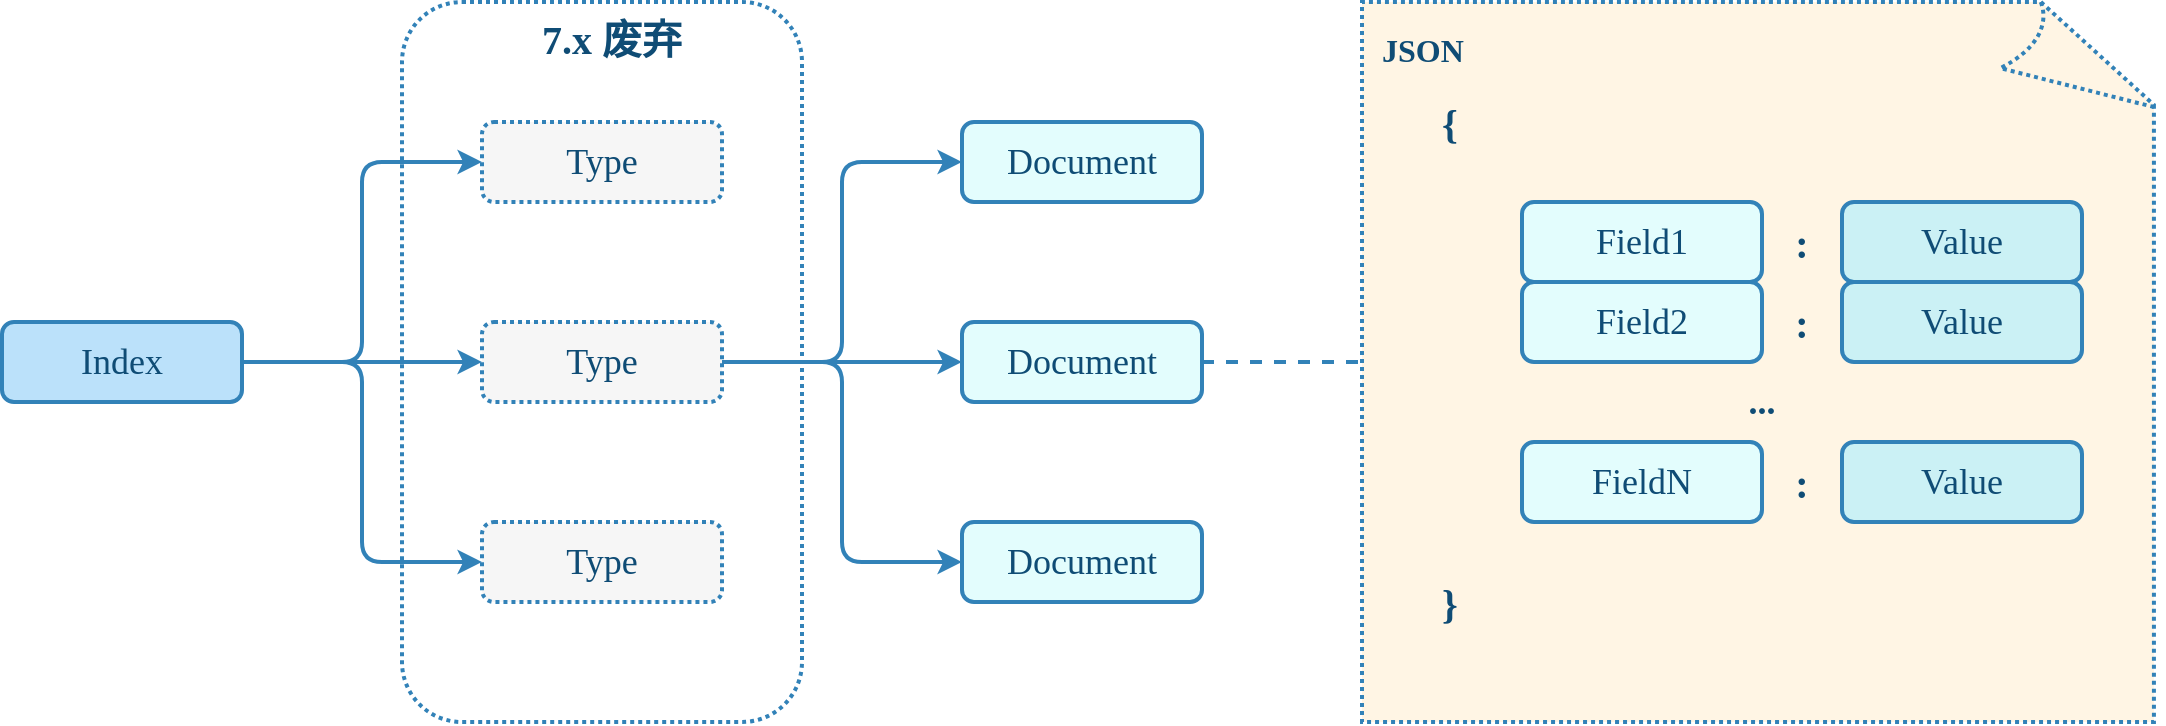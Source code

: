 <mxfile compressed="true" version="22.0.3" type="device" pages="4"><diagram name="逻辑存储" id="0iQNiO5MrfRxOe8bFfFa"><mxGraphModel dx="1658" dy="838" grid="1" gridSize="10" guides="1" tooltips="1" connect="1" arrows="1" fold="1" page="1" pageScale="1" pageWidth="1654" pageHeight="1169" math="0" shadow="0"><root><mxCell id="RgOH4F4j7RDJA1dReips-0"/><mxCell id="RgOH4F4j7RDJA1dReips-1" parent="RgOH4F4j7RDJA1dReips-0"/><mxCell id="RgOH4F4j7RDJA1dReips-2" value="7.x 废弃" style="rounded=1;whiteSpace=wrap;html=1;strokeColor=#3282B8;fillColor=none;fontFamily=Comic Sans MS;fontStyle=1;container=0;fontColor=#0F4C75;shadow=0;fontSize=20;strokeWidth=2;dashed=1;dashPattern=1 1;align=center;verticalAlign=top;spacingLeft=10;" parent="RgOH4F4j7RDJA1dReips-1" vertex="1"><mxGeometry x="360" y="360" width="200" height="360" as="geometry"/></mxCell><mxCell id="RgOH4F4j7RDJA1dReips-3" style="edgeStyle=orthogonalEdgeStyle;shape=connector;rounded=1;orthogonalLoop=1;jettySize=auto;html=1;labelBackgroundColor=default;strokeColor=#3282B8;strokeWidth=2;align=center;verticalAlign=middle;fontFamily=Comic Sans MS;fontSize=18;fontColor=#0F4C75;endArrow=classic;" parent="RgOH4F4j7RDJA1dReips-1" source="RgOH4F4j7RDJA1dReips-6" target="RgOH4F4j7RDJA1dReips-12" edge="1"><mxGeometry relative="1" as="geometry"/></mxCell><mxCell id="RgOH4F4j7RDJA1dReips-4" style="edgeStyle=orthogonalEdgeStyle;shape=connector;rounded=1;orthogonalLoop=1;jettySize=auto;html=1;entryX=0;entryY=0.5;entryDx=0;entryDy=0;labelBackgroundColor=default;strokeColor=#3282B8;strokeWidth=2;align=center;verticalAlign=middle;fontFamily=Comic Sans MS;fontSize=18;fontColor=#0F4C75;endArrow=classic;" parent="RgOH4F4j7RDJA1dReips-1" source="RgOH4F4j7RDJA1dReips-6" target="RgOH4F4j7RDJA1dReips-14" edge="1"><mxGeometry relative="1" as="geometry"/></mxCell><mxCell id="RgOH4F4j7RDJA1dReips-5" style="edgeStyle=orthogonalEdgeStyle;shape=connector;rounded=1;orthogonalLoop=1;jettySize=auto;html=1;entryX=0;entryY=0.5;entryDx=0;entryDy=0;labelBackgroundColor=default;strokeColor=#3282B8;strokeWidth=2;align=center;verticalAlign=middle;fontFamily=Comic Sans MS;fontSize=18;fontColor=#0F4C75;endArrow=classic;" parent="RgOH4F4j7RDJA1dReips-1" source="RgOH4F4j7RDJA1dReips-6" target="RgOH4F4j7RDJA1dReips-13" edge="1"><mxGeometry relative="1" as="geometry"/></mxCell><mxCell id="RgOH4F4j7RDJA1dReips-6" value="Index" style="rounded=1;whiteSpace=wrap;html=1;shadow=0;strokeColor=#3282B8;strokeWidth=2;align=center;verticalAlign=middle;fontFamily=Comic Sans MS;fontSize=18;fontColor=#0F4C75;fillColor=#BBE1FA;" parent="RgOH4F4j7RDJA1dReips-1" vertex="1"><mxGeometry x="160" y="520" width="120" height="40" as="geometry"/></mxCell><mxCell id="RgOH4F4j7RDJA1dReips-8" value="Document" style="rounded=1;whiteSpace=wrap;html=1;shadow=0;strokeColor=#3282B8;strokeWidth=2;align=center;verticalAlign=middle;spacing=20;fontFamily=Comic Sans MS;fontSize=18;fontColor=#0F4C75;fillColor=#E3FDFD;" parent="RgOH4F4j7RDJA1dReips-1" vertex="1"><mxGeometry x="640" y="420" width="120" height="40" as="geometry"/></mxCell><mxCell id="RgOH4F4j7RDJA1dReips-9" style="edgeStyle=orthogonalEdgeStyle;shape=connector;rounded=1;orthogonalLoop=1;jettySize=auto;html=1;entryX=0;entryY=0.5;entryDx=0;entryDy=0;labelBackgroundColor=default;strokeColor=#3282B8;strokeWidth=2;align=center;verticalAlign=middle;fontFamily=Comic Sans MS;fontSize=18;fontColor=#0F4C75;endArrow=classic;" parent="RgOH4F4j7RDJA1dReips-1" source="RgOH4F4j7RDJA1dReips-12" target="RgOH4F4j7RDJA1dReips-8" edge="1"><mxGeometry relative="1" as="geometry"/></mxCell><mxCell id="RgOH4F4j7RDJA1dReips-10" style="edgeStyle=orthogonalEdgeStyle;shape=connector;rounded=1;orthogonalLoop=1;jettySize=auto;html=1;entryX=0;entryY=0.5;entryDx=0;entryDy=0;labelBackgroundColor=default;strokeColor=#3282B8;strokeWidth=2;align=center;verticalAlign=middle;fontFamily=Comic Sans MS;fontSize=18;fontColor=#0F4C75;endArrow=classic;" parent="RgOH4F4j7RDJA1dReips-1" source="RgOH4F4j7RDJA1dReips-12" target="RgOH4F4j7RDJA1dReips-19" edge="1"><mxGeometry relative="1" as="geometry"/></mxCell><mxCell id="RgOH4F4j7RDJA1dReips-11" style="edgeStyle=orthogonalEdgeStyle;shape=connector;rounded=1;orthogonalLoop=1;jettySize=auto;html=1;entryX=0;entryY=0.5;entryDx=0;entryDy=0;labelBackgroundColor=default;strokeColor=#3282B8;strokeWidth=2;align=center;verticalAlign=middle;fontFamily=Comic Sans MS;fontSize=18;fontColor=#0F4C75;endArrow=classic;" parent="RgOH4F4j7RDJA1dReips-1" source="RgOH4F4j7RDJA1dReips-12" target="RgOH4F4j7RDJA1dReips-18" edge="1"><mxGeometry relative="1" as="geometry"/></mxCell><mxCell id="RgOH4F4j7RDJA1dReips-12" value="Type" style="rounded=1;whiteSpace=wrap;html=1;shadow=0;strokeColor=#3282B8;strokeWidth=2;align=center;verticalAlign=middle;fontFamily=Comic Sans MS;fontSize=18;fontColor=#0F4C75;fillColor=#F6F6F6;dashed=1;dashPattern=1 1;" parent="RgOH4F4j7RDJA1dReips-1" vertex="1"><mxGeometry x="400" y="520" width="120" height="40" as="geometry"/></mxCell><mxCell id="RgOH4F4j7RDJA1dReips-13" value="Type" style="rounded=1;whiteSpace=wrap;html=1;shadow=0;strokeColor=#3282B8;strokeWidth=2;align=center;verticalAlign=middle;fontFamily=Comic Sans MS;fontSize=18;fontColor=#0F4C75;fillColor=#F6F6F6;dashed=1;dashPattern=1 1;" parent="RgOH4F4j7RDJA1dReips-1" vertex="1"><mxGeometry x="400" y="620" width="120" height="40" as="geometry"/></mxCell><mxCell id="RgOH4F4j7RDJA1dReips-14" value="Type" style="rounded=1;whiteSpace=wrap;html=1;shadow=0;strokeColor=#3282B8;strokeWidth=2;align=center;verticalAlign=middle;fontFamily=Comic Sans MS;fontSize=18;fontColor=#0F4C75;fillColor=#F6F6F6;dashed=1;dashPattern=1 1;" parent="RgOH4F4j7RDJA1dReips-1" vertex="1"><mxGeometry x="400" y="420" width="120" height="40" as="geometry"/></mxCell><mxCell id="Ovfi1YOzHU5d-_699_zz-18" style="edgeStyle=orthogonalEdgeStyle;shape=connector;rounded=1;orthogonalLoop=1;jettySize=auto;html=1;labelBackgroundColor=default;strokeColor=#3282B8;strokeWidth=2;align=center;verticalAlign=middle;fontFamily=Comic Sans MS;fontSize=18;fontColor=#0F4C75;endArrow=none;endFill=0;dashed=1;" parent="RgOH4F4j7RDJA1dReips-1" source="RgOH4F4j7RDJA1dReips-18" target="Ovfi1YOzHU5d-_699_zz-0" edge="1"><mxGeometry relative="1" as="geometry"/></mxCell><mxCell id="RgOH4F4j7RDJA1dReips-18" value="Document" style="rounded=1;whiteSpace=wrap;html=1;shadow=0;strokeColor=#3282B8;strokeWidth=2;align=center;verticalAlign=middle;spacing=20;fontFamily=Comic Sans MS;fontSize=18;fontColor=#0F4C75;fillColor=#E3FDFD;" parent="RgOH4F4j7RDJA1dReips-1" vertex="1"><mxGeometry x="640" y="520" width="120" height="40" as="geometry"/></mxCell><mxCell id="RgOH4F4j7RDJA1dReips-19" value="Document" style="rounded=1;whiteSpace=wrap;html=1;shadow=0;strokeColor=#3282B8;strokeWidth=2;align=center;verticalAlign=middle;spacing=20;fontFamily=Comic Sans MS;fontSize=18;fontColor=#0F4C75;fillColor=#E3FDFD;" parent="RgOH4F4j7RDJA1dReips-1" vertex="1"><mxGeometry x="640" y="620" width="120" height="40" as="geometry"/></mxCell><mxCell id="Ovfi1YOzHU5d-_699_zz-0" value="JSON" style="whiteSpace=wrap;html=1;shape=mxgraph.basic.document;rounded=1;shadow=0;dashed=1;dashPattern=1 1;strokeColor=#3282B8;strokeWidth=2;align=left;verticalAlign=top;spacing=10;fontFamily=Comic Sans MS;fontSize=16;fontColor=#0F4C75;fillColor=#FFF5E4;fontStyle=1;spacingTop=0;" parent="RgOH4F4j7RDJA1dReips-1" vertex="1"><mxGeometry x="840" y="360" width="400" height="360" as="geometry"/></mxCell><mxCell id="Ovfi1YOzHU5d-_699_zz-8" value="{" style="rounded=1;whiteSpace=wrap;html=1;shadow=0;strokeColor=none;strokeWidth=2;align=left;verticalAlign=middle;spacing=0;fontFamily=Comic Sans MS;fontSize=20;fontColor=#0F4C75;fillColor=none;fontStyle=1;" parent="RgOH4F4j7RDJA1dReips-1" vertex="1"><mxGeometry x="880" y="400" width="80" height="40" as="geometry"/></mxCell><mxCell id="Ovfi1YOzHU5d-_699_zz-9" value="}" style="rounded=1;whiteSpace=wrap;html=1;shadow=0;strokeColor=none;strokeWidth=2;align=left;verticalAlign=middle;spacing=0;fontFamily=Comic Sans MS;fontSize=20;fontColor=#0F4C75;fillColor=none;fontStyle=1;" parent="RgOH4F4j7RDJA1dReips-1" vertex="1"><mxGeometry x="880" y="640" width="80" height="40" as="geometry"/></mxCell><mxCell id="Ovfi1YOzHU5d-_699_zz-10" value="Field1" style="rounded=1;whiteSpace=wrap;html=1;shadow=0;strokeColor=#3282B8;strokeWidth=2;align=center;verticalAlign=middle;spacing=20;fontFamily=Comic Sans MS;fontSize=18;fontColor=#0F4C75;fillColor=#E3FDFD;fontStyle=0" parent="RgOH4F4j7RDJA1dReips-1" vertex="1"><mxGeometry x="920" y="460" width="120" height="40" as="geometry"/></mxCell><mxCell id="Ovfi1YOzHU5d-_699_zz-11" value="Field2" style="rounded=1;whiteSpace=wrap;html=1;shadow=0;strokeColor=#3282B8;strokeWidth=2;align=center;verticalAlign=middle;spacing=20;fontFamily=Comic Sans MS;fontSize=18;fontColor=#0F4C75;fillColor=#E3FDFD;fontStyle=0" parent="RgOH4F4j7RDJA1dReips-1" vertex="1"><mxGeometry x="920" y="500" width="120" height="40" as="geometry"/></mxCell><mxCell id="Ovfi1YOzHU5d-_699_zz-12" value="..." style="rounded=1;whiteSpace=wrap;html=1;shadow=0;strokeColor=none;strokeWidth=2;align=center;verticalAlign=middle;spacing=20;fontFamily=Comic Sans MS;fontSize=18;fontColor=#0F4C75;fillColor=none;fontStyle=1" parent="RgOH4F4j7RDJA1dReips-1" vertex="1"><mxGeometry x="920" y="540" width="240" height="40" as="geometry"/></mxCell><mxCell id="Ovfi1YOzHU5d-_699_zz-13" value="FieldN" style="rounded=1;whiteSpace=wrap;html=1;shadow=0;strokeColor=#3282B8;strokeWidth=2;align=center;verticalAlign=middle;spacing=20;fontFamily=Comic Sans MS;fontSize=18;fontColor=#0F4C75;fillColor=#E3FDFD;fontStyle=0" parent="RgOH4F4j7RDJA1dReips-1" vertex="1"><mxGeometry x="920" y="580" width="120" height="40" as="geometry"/></mxCell><mxCell id="Ovfi1YOzHU5d-_699_zz-14" value="Value" style="rounded=1;whiteSpace=wrap;html=1;shadow=0;strokeColor=#3282B8;strokeWidth=2;align=center;verticalAlign=middle;spacing=20;fontFamily=Comic Sans MS;fontSize=18;fontColor=#0F4C75;fillColor=#CBF1F5;fontStyle=0" parent="RgOH4F4j7RDJA1dReips-1" vertex="1"><mxGeometry x="1080" y="460" width="120" height="40" as="geometry"/></mxCell><mxCell id="Ovfi1YOzHU5d-_699_zz-15" value="Value" style="rounded=1;whiteSpace=wrap;html=1;shadow=0;strokeColor=#3282B8;strokeWidth=2;align=center;verticalAlign=middle;spacing=20;fontFamily=Comic Sans MS;fontSize=18;fontColor=#0F4C75;fillColor=#CBF1F5;fontStyle=0" parent="RgOH4F4j7RDJA1dReips-1" vertex="1"><mxGeometry x="1080" y="500" width="120" height="40" as="geometry"/></mxCell><mxCell id="Ovfi1YOzHU5d-_699_zz-17" value="Value" style="rounded=1;whiteSpace=wrap;html=1;shadow=0;strokeColor=#3282B8;strokeWidth=2;align=center;verticalAlign=middle;spacing=20;fontFamily=Comic Sans MS;fontSize=18;fontColor=#0F4C75;fillColor=#CBF1F5;fontStyle=0" parent="RgOH4F4j7RDJA1dReips-1" vertex="1"><mxGeometry x="1080" y="580" width="120" height="40" as="geometry"/></mxCell><mxCell id="Ovfi1YOzHU5d-_699_zz-19" value=":" style="rounded=1;whiteSpace=wrap;html=1;shadow=0;strokeColor=none;strokeWidth=2;align=center;verticalAlign=middle;spacing=0;fontFamily=Comic Sans MS;fontSize=20;fontColor=#0F4C75;fillColor=none;fontStyle=1;" parent="RgOH4F4j7RDJA1dReips-1" vertex="1"><mxGeometry x="1040" y="460" width="40" height="40" as="geometry"/></mxCell><mxCell id="Ovfi1YOzHU5d-_699_zz-20" value=":" style="rounded=1;whiteSpace=wrap;html=1;shadow=0;strokeColor=none;strokeWidth=2;align=center;verticalAlign=middle;spacing=0;fontFamily=Comic Sans MS;fontSize=20;fontColor=#0F4C75;fillColor=none;fontStyle=1;" parent="RgOH4F4j7RDJA1dReips-1" vertex="1"><mxGeometry x="1040" y="500" width="40" height="40" as="geometry"/></mxCell><mxCell id="Ovfi1YOzHU5d-_699_zz-21" value=":" style="rounded=1;whiteSpace=wrap;html=1;shadow=0;strokeColor=none;strokeWidth=2;align=center;verticalAlign=middle;spacing=0;fontFamily=Comic Sans MS;fontSize=20;fontColor=#0F4C75;fillColor=none;fontStyle=1;" parent="RgOH4F4j7RDJA1dReips-1" vertex="1"><mxGeometry x="1040" y="580" width="40" height="40" as="geometry"/></mxCell></root></mxGraphModel></diagram><diagram name="物理存储1" id="5qoAxOZ9WvoCsn0JDaJZ"><mxGraphModel dx="1658" dy="838" grid="1" gridSize="10" guides="1" tooltips="1" connect="1" arrows="1" fold="1" page="1" pageScale="1" pageWidth="1654" pageHeight="1169" math="0" shadow="0"><root><mxCell id="W5U_a-zohGhe4BWPPGnH-0"/><mxCell id="W5U_a-zohGhe4BWPPGnH-1" parent="W5U_a-zohGhe4BWPPGnH-0"/><mxCell id="jf0VW0YjEpLTuDRtfR-V-0" value="Lunene Index" style="rounded=1;whiteSpace=wrap;html=1;strokeColor=#3282B8;fillColor=#F6F6F6;fontFamily=Comic Sans MS;fontStyle=1;container=0;fontColor=#0F4C75;shadow=0;fontSize=20;strokeWidth=2;dashed=1;dashPattern=1 1;align=center;verticalAlign=top;spacingLeft=10;" parent="W5U_a-zohGhe4BWPPGnH-1" vertex="1"><mxGeometry x="800" y="400" width="200" height="280" as="geometry"/></mxCell><mxCell id="W5U_a-zohGhe4BWPPGnH-3" style="edgeStyle=orthogonalEdgeStyle;shape=connector;rounded=1;orthogonalLoop=1;jettySize=auto;html=1;labelBackgroundColor=default;strokeColor=#3282B8;strokeWidth=2;align=center;verticalAlign=middle;fontFamily=Comic Sans MS;fontSize=18;fontColor=#0F4C75;endArrow=classic;" parent="W5U_a-zohGhe4BWPPGnH-1" source="W5U_a-zohGhe4BWPPGnH-6" target="W5U_a-zohGhe4BWPPGnH-12" edge="1"><mxGeometry relative="1" as="geometry"/></mxCell><mxCell id="W5U_a-zohGhe4BWPPGnH-4" style="edgeStyle=orthogonalEdgeStyle;shape=connector;rounded=1;orthogonalLoop=1;jettySize=auto;html=1;entryX=0;entryY=0.5;entryDx=0;entryDy=0;labelBackgroundColor=default;strokeColor=#3282B8;strokeWidth=2;align=center;verticalAlign=middle;fontFamily=Comic Sans MS;fontSize=18;fontColor=#0F4C75;endArrow=classic;" parent="W5U_a-zohGhe4BWPPGnH-1" source="W5U_a-zohGhe4BWPPGnH-6" target="W5U_a-zohGhe4BWPPGnH-14" edge="1"><mxGeometry relative="1" as="geometry"/></mxCell><mxCell id="W5U_a-zohGhe4BWPPGnH-5" style="edgeStyle=orthogonalEdgeStyle;shape=connector;rounded=1;orthogonalLoop=1;jettySize=auto;html=1;entryX=0;entryY=0.5;entryDx=0;entryDy=0;labelBackgroundColor=default;strokeColor=#3282B8;strokeWidth=2;align=center;verticalAlign=middle;fontFamily=Comic Sans MS;fontSize=18;fontColor=#0F4C75;endArrow=classic;" parent="W5U_a-zohGhe4BWPPGnH-1" source="W5U_a-zohGhe4BWPPGnH-6" target="W5U_a-zohGhe4BWPPGnH-13" edge="1"><mxGeometry relative="1" as="geometry"/></mxCell><mxCell id="W5U_a-zohGhe4BWPPGnH-6" value="Cluster" style="rounded=1;whiteSpace=wrap;html=1;shadow=0;strokeColor=#3282B8;strokeWidth=2;align=center;verticalAlign=middle;fontFamily=Comic Sans MS;fontSize=18;fontColor=#0F4C75;fillColor=#BBE1FA;" parent="W5U_a-zohGhe4BWPPGnH-1" vertex="1"><mxGeometry x="160" y="520" width="120" height="40" as="geometry"/></mxCell><mxCell id="W5U_a-zohGhe4BWPPGnH-7" style="edgeStyle=orthogonalEdgeStyle;shape=connector;rounded=1;orthogonalLoop=1;jettySize=auto;html=1;entryX=0;entryY=0.5;entryDx=0;entryDy=0;labelBackgroundColor=default;strokeColor=#3282B8;strokeWidth=2;align=center;verticalAlign=middle;fontFamily=Comic Sans MS;fontSize=18;fontColor=#0F4C75;endArrow=classic;" parent="W5U_a-zohGhe4BWPPGnH-1" source="W5U_a-zohGhe4BWPPGnH-18" target="W5U_a-zohGhe4BWPPGnH-31" edge="1"><mxGeometry relative="1" as="geometry"><mxPoint x="760" y="420" as="targetPoint"/><Array as="points"><mxPoint x="760" y="540"/><mxPoint x="760" y="460"/></Array></mxGeometry></mxCell><mxCell id="W5U_a-zohGhe4BWPPGnH-8" value="Index1 Shard" style="rounded=1;whiteSpace=wrap;html=1;shadow=0;strokeColor=#3282B8;strokeWidth=2;align=center;verticalAlign=middle;spacing=20;fontFamily=Comic Sans MS;fontSize=18;fontColor=#0F4C75;fillColor=#E3FDFD;" parent="W5U_a-zohGhe4BWPPGnH-1" vertex="1"><mxGeometry x="560" y="440" width="160" height="40" as="geometry"/></mxCell><mxCell id="W5U_a-zohGhe4BWPPGnH-9" style="edgeStyle=orthogonalEdgeStyle;shape=connector;rounded=1;orthogonalLoop=1;jettySize=auto;html=1;entryX=0;entryY=0.5;entryDx=0;entryDy=0;labelBackgroundColor=default;strokeColor=#3282B8;strokeWidth=2;align=center;verticalAlign=middle;fontFamily=Comic Sans MS;fontSize=18;fontColor=#0F4C75;endArrow=classic;" parent="W5U_a-zohGhe4BWPPGnH-1" source="W5U_a-zohGhe4BWPPGnH-12" target="W5U_a-zohGhe4BWPPGnH-8" edge="1"><mxGeometry relative="1" as="geometry"/></mxCell><mxCell id="W5U_a-zohGhe4BWPPGnH-10" style="edgeStyle=orthogonalEdgeStyle;shape=connector;rounded=1;orthogonalLoop=1;jettySize=auto;html=1;entryX=0;entryY=0.5;entryDx=0;entryDy=0;labelBackgroundColor=default;strokeColor=#3282B8;strokeWidth=2;align=center;verticalAlign=middle;fontFamily=Comic Sans MS;fontSize=18;fontColor=#0F4C75;endArrow=classic;" parent="W5U_a-zohGhe4BWPPGnH-1" source="W5U_a-zohGhe4BWPPGnH-12" target="W5U_a-zohGhe4BWPPGnH-19" edge="1"><mxGeometry relative="1" as="geometry"/></mxCell><mxCell id="W5U_a-zohGhe4BWPPGnH-11" style="edgeStyle=orthogonalEdgeStyle;shape=connector;rounded=1;orthogonalLoop=1;jettySize=auto;html=1;entryX=0;entryY=0.5;entryDx=0;entryDy=0;labelBackgroundColor=default;strokeColor=#3282B8;strokeWidth=2;align=center;verticalAlign=middle;fontFamily=Comic Sans MS;fontSize=18;fontColor=#0F4C75;endArrow=classic;" parent="W5U_a-zohGhe4BWPPGnH-1" source="W5U_a-zohGhe4BWPPGnH-12" target="W5U_a-zohGhe4BWPPGnH-18" edge="1"><mxGeometry relative="1" as="geometry"/></mxCell><mxCell id="W5U_a-zohGhe4BWPPGnH-12" value="Node" style="rounded=1;whiteSpace=wrap;html=1;shadow=0;strokeColor=#3282B8;strokeWidth=2;align=center;verticalAlign=middle;fontFamily=Comic Sans MS;fontSize=18;fontColor=#0F4C75;fillColor=#BBE1FA;" parent="W5U_a-zohGhe4BWPPGnH-1" vertex="1"><mxGeometry x="360" y="520" width="120" height="40" as="geometry"/></mxCell><mxCell id="W5U_a-zohGhe4BWPPGnH-13" value="Node" style="rounded=1;whiteSpace=wrap;html=1;shadow=0;strokeColor=#3282B8;strokeWidth=2;align=center;verticalAlign=middle;fontFamily=Comic Sans MS;fontSize=18;fontColor=#0F4C75;fillColor=#BBE1FA;" parent="W5U_a-zohGhe4BWPPGnH-1" vertex="1"><mxGeometry x="360" y="600" width="120" height="40" as="geometry"/></mxCell><mxCell id="W5U_a-zohGhe4BWPPGnH-14" value="Node" style="rounded=1;whiteSpace=wrap;html=1;shadow=0;strokeColor=#3282B8;strokeWidth=2;align=center;verticalAlign=middle;fontFamily=Comic Sans MS;fontSize=18;fontColor=#0F4C75;fillColor=#BBE1FA;" parent="W5U_a-zohGhe4BWPPGnH-1" vertex="1"><mxGeometry x="360" y="440" width="120" height="40" as="geometry"/></mxCell><mxCell id="W5U_a-zohGhe4BWPPGnH-15" style="edgeStyle=orthogonalEdgeStyle;shape=connector;rounded=1;orthogonalLoop=1;jettySize=auto;html=1;entryX=0;entryY=0.5;entryDx=0;entryDy=0;labelBackgroundColor=default;strokeColor=#3282B8;strokeWidth=2;align=center;verticalAlign=middle;fontFamily=Comic Sans MS;fontSize=18;fontColor=#0F4C75;endArrow=classic;" parent="W5U_a-zohGhe4BWPPGnH-1" source="W5U_a-zohGhe4BWPPGnH-18" target="W5U_a-zohGhe4BWPPGnH-30" edge="1"><mxGeometry relative="1" as="geometry"><mxPoint x="760" y="500" as="targetPoint"/></mxGeometry></mxCell><mxCell id="W5U_a-zohGhe4BWPPGnH-17" style="edgeStyle=orthogonalEdgeStyle;shape=connector;rounded=1;orthogonalLoop=1;jettySize=auto;html=1;entryX=0;entryY=0.5;entryDx=0;entryDy=0;labelBackgroundColor=default;strokeColor=#3282B8;strokeWidth=2;align=center;verticalAlign=middle;fontFamily=Comic Sans MS;fontSize=18;fontColor=#0F4C75;endArrow=classic;" parent="W5U_a-zohGhe4BWPPGnH-1" source="W5U_a-zohGhe4BWPPGnH-18" target="W5U_a-zohGhe4BWPPGnH-29" edge="1"><mxGeometry relative="1" as="geometry"><mxPoint x="760" y="660" as="targetPoint"/><Array as="points"><mxPoint x="760" y="540"/><mxPoint x="760" y="620"/></Array></mxGeometry></mxCell><mxCell id="W5U_a-zohGhe4BWPPGnH-18" value="Index2 Shard" style="rounded=1;whiteSpace=wrap;html=1;shadow=0;strokeColor=#3282B8;strokeWidth=2;align=center;verticalAlign=middle;spacing=20;fontFamily=Comic Sans MS;fontSize=18;fontColor=#0F4C75;fillColor=#E3FDFD;" parent="W5U_a-zohGhe4BWPPGnH-1" vertex="1"><mxGeometry x="560" y="520" width="160" height="40" as="geometry"/></mxCell><mxCell id="W5U_a-zohGhe4BWPPGnH-19" value="Index3 Shard" style="rounded=1;whiteSpace=wrap;html=1;shadow=0;strokeColor=#3282B8;strokeWidth=2;align=center;verticalAlign=middle;spacing=20;fontFamily=Comic Sans MS;fontSize=18;fontColor=#0F4C75;fillColor=#E3FDFD;" parent="W5U_a-zohGhe4BWPPGnH-1" vertex="1"><mxGeometry x="560" y="600" width="160" height="40" as="geometry"/></mxCell><mxCell id="W5U_a-zohGhe4BWPPGnH-29" value="Segment" style="rounded=1;whiteSpace=wrap;html=1;shadow=0;strokeColor=#3282B8;strokeWidth=2;align=center;verticalAlign=middle;spacing=20;fontFamily=Comic Sans MS;fontSize=18;fontColor=#0F4C75;fillColor=#71C9CE;dashed=1;dashPattern=1 1;" parent="W5U_a-zohGhe4BWPPGnH-1" vertex="1"><mxGeometry x="840" y="600" width="120" height="40" as="geometry"/></mxCell><mxCell id="W5U_a-zohGhe4BWPPGnH-30" value="Segment" style="rounded=1;whiteSpace=wrap;html=1;shadow=0;strokeColor=#3282B8;strokeWidth=2;align=center;verticalAlign=middle;spacing=20;fontFamily=Comic Sans MS;fontSize=18;fontColor=#0F4C75;fillColor=#71C9CE;dashed=1;dashPattern=1 1;" parent="W5U_a-zohGhe4BWPPGnH-1" vertex="1"><mxGeometry x="840" y="520" width="120" height="40" as="geometry"/></mxCell><mxCell id="W5U_a-zohGhe4BWPPGnH-31" value="Segment" style="rounded=1;whiteSpace=wrap;html=1;shadow=0;strokeColor=#3282B8;strokeWidth=2;align=center;verticalAlign=middle;spacing=20;fontFamily=Comic Sans MS;fontSize=18;fontColor=#0F4C75;fillColor=#71C9CE;dashed=1;dashPattern=1 1;" parent="W5U_a-zohGhe4BWPPGnH-1" vertex="1"><mxGeometry x="840" y="440" width="120" height="40" as="geometry"/></mxCell><mxCell id="W5U_a-zohGhe4BWPPGnH-32" style="edgeStyle=orthogonalEdgeStyle;shape=connector;rounded=1;orthogonalLoop=1;jettySize=auto;html=1;entryX=0;entryY=0.5;entryDx=0;entryDy=0;entryPerimeter=0;labelBackgroundColor=default;strokeColor=#3282B8;strokeWidth=2;align=center;verticalAlign=middle;fontFamily=Comic Sans MS;fontSize=18;fontColor=#0F4C75;endArrow=classic;" parent="W5U_a-zohGhe4BWPPGnH-1" source="W5U_a-zohGhe4BWPPGnH-30" target="W5U_a-zohGhe4BWPPGnH-38" edge="1"><mxGeometry relative="1" as="geometry"><mxPoint x="1240" y="540" as="targetPoint"/></mxGeometry></mxCell><mxCell id="W5U_a-zohGhe4BWPPGnH-33" style="edgeStyle=orthogonalEdgeStyle;shape=connector;rounded=1;orthogonalLoop=1;jettySize=auto;html=1;entryX=0;entryY=0.5;entryDx=0;entryDy=0;entryPerimeter=0;labelBackgroundColor=default;strokeColor=#3282B8;strokeWidth=2;align=center;verticalAlign=middle;fontFamily=Comic Sans MS;fontSize=18;fontColor=#0F4C75;endArrow=classic;" parent="W5U_a-zohGhe4BWPPGnH-1" source="W5U_a-zohGhe4BWPPGnH-30" target="W5U_a-zohGhe4BWPPGnH-37" edge="1"><mxGeometry relative="1" as="geometry"><mxPoint x="1240" y="420.0" as="targetPoint"/></mxGeometry></mxCell><mxCell id="W5U_a-zohGhe4BWPPGnH-34" style="edgeStyle=orthogonalEdgeStyle;shape=connector;rounded=1;orthogonalLoop=1;jettySize=auto;html=1;entryX=0;entryY=0.5;entryDx=0;entryDy=0;entryPerimeter=0;labelBackgroundColor=default;strokeColor=#3282B8;strokeWidth=2;align=center;verticalAlign=middle;fontFamily=Comic Sans MS;fontSize=18;fontColor=#0F4C75;endArrow=classic;" parent="W5U_a-zohGhe4BWPPGnH-1" source="W5U_a-zohGhe4BWPPGnH-30" target="W5U_a-zohGhe4BWPPGnH-39" edge="1"><mxGeometry relative="1" as="geometry"><mxPoint x="1240" y="660" as="targetPoint"/></mxGeometry></mxCell><mxCell id="W5U_a-zohGhe4BWPPGnH-35" value="" style="shape=curlyBracket;whiteSpace=wrap;html=1;rounded=1;flipH=1;labelPosition=right;verticalLabelPosition=middle;align=left;verticalAlign=middle;shadow=0;dashed=0;strokeColor=#3282B8;strokeWidth=2;fontFamily=Comic Sans MS;fontSize=18;fontColor=#0F4C75;fillColor=#FFF5E4;" parent="W5U_a-zohGhe4BWPPGnH-1" vertex="1"><mxGeometry x="1150" y="440" width="20" height="200" as="geometry"/></mxCell><mxCell id="W5U_a-zohGhe4BWPPGnH-36" value="Json Doc" style="rounded=1;whiteSpace=wrap;html=1;shadow=0;strokeColor=#3282B8;strokeWidth=2;align=center;verticalAlign=middle;spacing=20;fontFamily=Comic Sans MS;fontSize=16;fontColor=#0F4C75;fillColor=#FFF5E4;fontStyle=0;dashed=1;dashPattern=1 1;" parent="W5U_a-zohGhe4BWPPGnH-1" vertex="1"><mxGeometry x="1200" y="520" width="120" height="40" as="geometry"/></mxCell><mxCell id="W5U_a-zohGhe4BWPPGnH-37" value="" style="verticalLabelPosition=bottom;html=1;verticalAlign=top;align=center;strokeColor=#666666;fillColor=#f5f5f5;shape=mxgraph.azure.cloud_services_configuration_file;pointerEvents=1;rounded=1;shadow=0;dashed=0;strokeWidth=2;fontFamily=Comic Sans MS;fontSize=18;fontColor=#333333;" parent="W5U_a-zohGhe4BWPPGnH-1" vertex="1"><mxGeometry x="1080" y="440" width="47.5" height="50" as="geometry"/></mxCell><mxCell id="W5U_a-zohGhe4BWPPGnH-38" value="" style="verticalLabelPosition=bottom;html=1;verticalAlign=top;align=center;strokeColor=#666666;fillColor=#f5f5f5;shape=mxgraph.azure.cloud_services_configuration_file;pointerEvents=1;rounded=1;shadow=0;dashed=0;strokeWidth=2;fontFamily=Comic Sans MS;fontSize=18;fontColor=#333333;" parent="W5U_a-zohGhe4BWPPGnH-1" vertex="1"><mxGeometry x="1080" y="515" width="47.5" height="50" as="geometry"/></mxCell><mxCell id="W5U_a-zohGhe4BWPPGnH-39" value="" style="verticalLabelPosition=bottom;html=1;verticalAlign=top;align=center;strokeColor=#666666;fillColor=#f5f5f5;shape=mxgraph.azure.cloud_services_configuration_file;pointerEvents=1;rounded=1;shadow=0;dashed=0;strokeWidth=2;fontFamily=Comic Sans MS;fontSize=18;fontColor=#333333;" parent="W5U_a-zohGhe4BWPPGnH-1" vertex="1"><mxGeometry x="1080" y="590" width="47.5" height="50" as="geometry"/></mxCell></root></mxGraphModel></diagram><diagram id="AtiFRLjH6GdEX6xey-mE" name="倒排索引"><mxGraphModel dx="1658" dy="838" grid="1" gridSize="10" guides="1" tooltips="1" connect="1" arrows="1" fold="1" page="1" pageScale="1" pageWidth="1654" pageHeight="1169" math="0" shadow="0"><root><mxCell id="0"/><mxCell id="1" parent="0"/><mxCell id="IVxBdVy2qGetMk9lCXMu-180" value="Document 3" style="whiteSpace=wrap;html=1;shape=mxgraph.basic.document;rounded=1;shadow=0;dashed=1;dashPattern=1 1;strokeColor=#3282B8;strokeWidth=2;align=left;verticalAlign=top;spacing=10;fontFamily=Comic Sans MS;fontSize=18;fontColor=#0F4C75;fillColor=#FFF5E4;fontStyle=1;spacingTop=0;" parent="1" vertex="1"><mxGeometry x="280" y="680" width="320" height="200" as="geometry"/></mxCell><mxCell id="IVxBdVy2qGetMk9lCXMu-179" value="Document 2" style="whiteSpace=wrap;html=1;shape=mxgraph.basic.document;rounded=1;shadow=0;dashed=1;dashPattern=1 1;strokeColor=#3282B8;strokeWidth=2;align=left;verticalAlign=top;spacing=10;fontFamily=Comic Sans MS;fontSize=18;fontColor=#0F4C75;fillColor=#FFF5E4;fontStyle=1;spacingTop=0;" parent="1" vertex="1"><mxGeometry x="280" y="440" width="320" height="200" as="geometry"/></mxCell><mxCell id="IVxBdVy2qGetMk9lCXMu-181" style="edgeStyle=orthogonalEdgeStyle;shape=connector;rounded=1;orthogonalLoop=1;jettySize=auto;html=1;exitX=1;exitY=0.25;exitDx=0;exitDy=0;entryX=0;entryY=0.5;entryDx=0;entryDy=0;labelBackgroundColor=default;strokeColor=#3282B8;strokeWidth=2;align=center;verticalAlign=middle;fontFamily=Comic Sans MS;fontSize=18;fontColor=#0F4C75;endArrow=classic;" parent="1" source="IVxBdVy2qGetMk9lCXMu-1" target="IVxBdVy2qGetMk9lCXMu-128" edge="1"><mxGeometry relative="1" as="geometry"/></mxCell><mxCell id="IVxBdVy2qGetMk9lCXMu-182" style="edgeStyle=orthogonalEdgeStyle;shape=connector;rounded=1;orthogonalLoop=1;jettySize=auto;html=1;exitX=1;exitY=0.75;exitDx=0;exitDy=0;labelBackgroundColor=default;strokeColor=#3282B8;strokeWidth=2;align=center;verticalAlign=middle;fontFamily=Comic Sans MS;fontSize=18;fontColor=#0F4C75;endArrow=classic;entryX=0;entryY=0.5;entryDx=0;entryDy=0;" parent="1" source="IVxBdVy2qGetMk9lCXMu-1" target="IVxBdVy2qGetMk9lCXMu-164" edge="1"><mxGeometry relative="1" as="geometry"/></mxCell><mxCell id="IVxBdVy2qGetMk9lCXMu-183" style="edgeStyle=orthogonalEdgeStyle;shape=connector;rounded=1;orthogonalLoop=1;jettySize=auto;html=1;exitX=1;exitY=0.5;exitDx=0;exitDy=0;labelBackgroundColor=default;strokeColor=#3282B8;strokeWidth=2;align=center;verticalAlign=middle;fontFamily=Comic Sans MS;fontSize=18;fontColor=#0F4C75;endArrow=classic;entryX=0;entryY=0.5;entryDx=0;entryDy=0;" parent="1" source="IVxBdVy2qGetMk9lCXMu-1" target="IVxBdVy2qGetMk9lCXMu-148" edge="1"><mxGeometry relative="1" as="geometry"/></mxCell><mxCell id="IVxBdVy2qGetMk9lCXMu-1" value="Stop Word List" style="rounded=1;whiteSpace=wrap;html=1;shadow=0;strokeColor=#3282B8;strokeWidth=2;align=center;verticalAlign=top;fontFamily=Comic Sans MS;fontSize=18;fontColor=#0F4C75;fillColor=#CBF1F5;spacing=10;fontStyle=1" parent="1" vertex="1"><mxGeometry x="720" y="280" width="200" height="520" as="geometry"/></mxCell><mxCell id="IVxBdVy2qGetMk9lCXMu-2" style="edgeStyle=orthogonalEdgeStyle;shape=connector;rounded=1;orthogonalLoop=1;jettySize=auto;html=1;exitX=1;exitY=0.5;exitDx=0;exitDy=0;exitPerimeter=0;entryX=0;entryY=0.25;entryDx=0;entryDy=0;labelBackgroundColor=default;strokeColor=#3282B8;strokeWidth=2;align=center;verticalAlign=middle;fontFamily=Comic Sans MS;fontSize=18;fontColor=#0F4C75;endArrow=classic;" parent="1" source="q_FDBFzb17sSycj77yIy-1" target="IVxBdVy2qGetMk9lCXMu-1" edge="1"><mxGeometry relative="1" as="geometry"/></mxCell><mxCell id="q_FDBFzb17sSycj77yIy-1" value="Document 1" style="whiteSpace=wrap;html=1;shape=mxgraph.basic.document;rounded=1;shadow=0;dashed=1;dashPattern=1 1;strokeColor=#3282B8;strokeWidth=2;align=left;verticalAlign=top;spacing=10;fontFamily=Comic Sans MS;fontSize=18;fontColor=#0F4C75;fillColor=#FFF5E4;fontStyle=1;spacingTop=0;" parent="1" vertex="1"><mxGeometry x="280" y="200" width="320" height="200" as="geometry"/></mxCell><mxCell id="IVxBdVy2qGetMk9lCXMu-3" style="edgeStyle=orthogonalEdgeStyle;shape=connector;rounded=1;orthogonalLoop=1;jettySize=auto;html=1;exitX=1;exitY=0.5;exitDx=0;exitDy=0;exitPerimeter=0;entryX=0;entryY=0.5;entryDx=0;entryDy=0;labelBackgroundColor=default;strokeColor=#3282B8;strokeWidth=2;align=center;verticalAlign=middle;fontFamily=Comic Sans MS;fontSize=18;fontColor=#0F4C75;endArrow=classic;" parent="1" source="IVxBdVy2qGetMk9lCXMu-179" target="IVxBdVy2qGetMk9lCXMu-1" edge="1"><mxGeometry relative="1" as="geometry"><mxPoint x="280" y="500" as="sourcePoint"/></mxGeometry></mxCell><mxCell id="IVxBdVy2qGetMk9lCXMu-4" style="edgeStyle=orthogonalEdgeStyle;shape=connector;rounded=1;orthogonalLoop=1;jettySize=auto;html=1;exitX=1;exitY=0.5;exitDx=0;exitDy=0;exitPerimeter=0;entryX=0;entryY=0.75;entryDx=0;entryDy=0;labelBackgroundColor=default;strokeColor=#3282B8;strokeWidth=2;align=center;verticalAlign=middle;fontFamily=Comic Sans MS;fontSize=18;fontColor=#0F4C75;endArrow=classic;" parent="1" source="IVxBdVy2qGetMk9lCXMu-180" target="IVxBdVy2qGetMk9lCXMu-1" edge="1"><mxGeometry relative="1" as="geometry"><mxPoint x="280" y="700.0" as="sourcePoint"/></mxGeometry></mxCell><mxCell id="BDkLe4MEDOSsu3cJQ0vf-1" value="a&lt;br style=&quot;font-size: 18px;&quot;&gt;and&lt;br style=&quot;font-size: 18px;&quot;&gt;around&lt;br style=&quot;font-size: 18px;&quot;&gt;every&lt;br style=&quot;font-size: 18px;&quot;&gt;for&lt;br style=&quot;font-size: 18px;&quot;&gt;from&lt;br style=&quot;font-size: 18px;&quot;&gt;in&lt;br style=&quot;font-size: 18px;&quot;&gt;is&lt;br style=&quot;font-size: 18px;&quot;&gt;it&lt;br style=&quot;font-size: 18px;&quot;&gt;not&lt;br style=&quot;font-size: 18px;&quot;&gt;no&lt;br style=&quot;font-size: 18px;&quot;&gt;one&lt;br style=&quot;font-size: 18px;&quot;&gt;the&lt;br style=&quot;font-size: 18px;&quot;&gt;..." style="rounded=0;whiteSpace=wrap;html=1;strokeColor=#3282B8;fillColor=#F6F6F6;fontFamily=Comic Sans MS;fontStyle=1;container=0;fontColor=#0F4C75;shadow=0;fontSize=18;strokeWidth=2;dashed=1;dashPattern=1 1;align=center;verticalAlign=middle;spacingLeft=0;spacing=10;" parent="1" vertex="1"><mxGeometry x="760" y="360" width="120" height="400" as="geometry"/></mxCell><mxCell id="IVxBdVy2qGetMk9lCXMu-119" value="Inverted Index" style="shape=table;startSize=40;container=1;collapsible=0;childLayout=tableLayout;rounded=1;shadow=0;strokeColor=#3282B8;strokeWidth=2;align=center;verticalAlign=top;spacing=10;fontFamily=Comic Sans MS;fontSize=18;fontColor=#0F4C75;fillColor=#BBE1FA;html=1;" parent="1" vertex="1"><mxGeometry x="1040" y="214" width="280" height="650" as="geometry"/></mxCell><mxCell id="IVxBdVy2qGetMk9lCXMu-120" value="" style="shape=tableRow;horizontal=0;startSize=0;swimlaneHead=0;swimlaneBody=0;strokeColor=inherit;top=0;left=0;bottom=0;right=0;collapsible=0;dropTarget=0;fillColor=none;points=[[0,0.5],[1,0.5]];portConstraint=eastwest;rounded=1;shadow=0;strokeWidth=2;align=center;verticalAlign=top;spacing=10;fontFamily=Comic Sans MS;fontSize=18;fontColor=#0F4C75;html=1;" parent="IVxBdVy2qGetMk9lCXMu-119" vertex="1"><mxGeometry y="40" width="280" height="44" as="geometry"/></mxCell><mxCell id="IVxBdVy2qGetMk9lCXMu-121" value="ID" style="shape=partialRectangle;html=1;whiteSpace=wrap;connectable=0;strokeColor=inherit;overflow=hidden;fillColor=#BBE1FA;top=0;left=0;bottom=0;right=0;pointerEvents=1;rounded=1;shadow=0;strokeWidth=2;align=center;verticalAlign=top;spacing=10;fontFamily=Comic Sans MS;fontSize=18;fontColor=#0F4C75;" parent="IVxBdVy2qGetMk9lCXMu-120" vertex="1"><mxGeometry width="60" height="44" as="geometry"><mxRectangle width="60" height="44" as="alternateBounds"/></mxGeometry></mxCell><mxCell id="IVxBdVy2qGetMk9lCXMu-122" value="Term" style="shape=partialRectangle;html=1;whiteSpace=wrap;connectable=0;strokeColor=inherit;overflow=hidden;fillColor=#BBE1FA;top=0;left=0;bottom=0;right=0;pointerEvents=1;rounded=1;shadow=0;strokeWidth=2;align=center;verticalAlign=top;spacing=10;fontFamily=Comic Sans MS;fontSize=18;fontColor=#0F4C75;" parent="IVxBdVy2qGetMk9lCXMu-120" vertex="1"><mxGeometry x="60" width="100" height="44" as="geometry"><mxRectangle width="100" height="44" as="alternateBounds"/></mxGeometry></mxCell><mxCell id="IVxBdVy2qGetMk9lCXMu-123" value="Document" style="shape=partialRectangle;html=1;whiteSpace=wrap;connectable=0;strokeColor=inherit;overflow=hidden;fillColor=#BBE1FA;top=0;left=0;bottom=0;right=0;pointerEvents=1;rounded=1;shadow=0;strokeWidth=2;align=center;verticalAlign=top;spacing=10;fontFamily=Comic Sans MS;fontSize=18;fontColor=#0F4C75;" parent="IVxBdVy2qGetMk9lCXMu-120" vertex="1"><mxGeometry x="160" width="120" height="44" as="geometry"><mxRectangle width="120" height="44" as="alternateBounds"/></mxGeometry></mxCell><mxCell id="IVxBdVy2qGetMk9lCXMu-124" value="" style="shape=tableRow;horizontal=0;startSize=0;swimlaneHead=0;swimlaneBody=0;strokeColor=inherit;top=0;left=0;bottom=0;right=0;collapsible=0;dropTarget=0;fillColor=none;points=[[0,0.5],[1,0.5]];portConstraint=eastwest;rounded=1;shadow=0;strokeWidth=2;align=center;verticalAlign=top;spacing=10;fontFamily=Comic Sans MS;fontSize=18;fontColor=#0F4C75;html=1;" parent="IVxBdVy2qGetMk9lCXMu-119" vertex="1"><mxGeometry y="84" width="280" height="43" as="geometry"/></mxCell><mxCell id="IVxBdVy2qGetMk9lCXMu-125" value="1" style="shape=partialRectangle;html=1;whiteSpace=wrap;connectable=0;strokeColor=inherit;overflow=hidden;fillColor=none;top=0;left=0;bottom=0;right=0;pointerEvents=1;rounded=1;shadow=0;strokeWidth=2;align=center;verticalAlign=top;spacing=10;fontFamily=Comic Sans MS;fontSize=18;fontColor=#0F4C75;" parent="IVxBdVy2qGetMk9lCXMu-124" vertex="1"><mxGeometry width="60" height="43" as="geometry"><mxRectangle width="60" height="43" as="alternateBounds"/></mxGeometry></mxCell><mxCell id="IVxBdVy2qGetMk9lCXMu-126" value="best" style="shape=partialRectangle;html=1;whiteSpace=wrap;connectable=0;strokeColor=inherit;overflow=hidden;fillColor=none;top=0;left=0;bottom=0;right=0;pointerEvents=1;rounded=1;shadow=0;strokeWidth=2;align=center;verticalAlign=top;spacing=10;fontFamily=Comic Sans MS;fontSize=18;fontColor=#0F4C75;" parent="IVxBdVy2qGetMk9lCXMu-124" vertex="1"><mxGeometry x="60" width="100" height="43" as="geometry"><mxRectangle width="100" height="43" as="alternateBounds"/></mxGeometry></mxCell><mxCell id="IVxBdVy2qGetMk9lCXMu-127" value="2" style="shape=partialRectangle;html=1;whiteSpace=wrap;connectable=0;strokeColor=inherit;overflow=hidden;fillColor=none;top=0;left=0;bottom=0;right=0;pointerEvents=1;rounded=1;shadow=0;strokeWidth=2;align=center;verticalAlign=top;spacing=10;fontFamily=Comic Sans MS;fontSize=18;fontColor=#0F4C75;" parent="IVxBdVy2qGetMk9lCXMu-124" vertex="1"><mxGeometry x="160" width="120" height="43" as="geometry"><mxRectangle width="120" height="43" as="alternateBounds"/></mxGeometry></mxCell><mxCell id="IVxBdVy2qGetMk9lCXMu-128" value="" style="shape=tableRow;horizontal=0;startSize=0;swimlaneHead=0;swimlaneBody=0;strokeColor=inherit;top=0;left=0;bottom=0;right=0;collapsible=0;dropTarget=0;fillColor=none;points=[[0,0.5],[1,0.5]];portConstraint=eastwest;rounded=1;shadow=0;strokeWidth=2;align=center;verticalAlign=top;spacing=10;fontFamily=Comic Sans MS;fontSize=18;fontColor=#0F4C75;html=1;" parent="IVxBdVy2qGetMk9lCXMu-119" vertex="1"><mxGeometry y="127" width="280" height="44" as="geometry"/></mxCell><mxCell id="IVxBdVy2qGetMk9lCXMu-129" value="2" style="shape=partialRectangle;html=1;whiteSpace=wrap;connectable=0;strokeColor=inherit;overflow=hidden;fillColor=none;top=0;left=0;bottom=0;right=0;pointerEvents=1;rounded=1;shadow=0;strokeWidth=2;align=center;verticalAlign=top;spacing=10;fontFamily=Comic Sans MS;fontSize=18;fontColor=#0F4C75;" parent="IVxBdVy2qGetMk9lCXMu-128" vertex="1"><mxGeometry width="60" height="44" as="geometry"><mxRectangle width="60" height="44" as="alternateBounds"/></mxGeometry></mxCell><mxCell id="IVxBdVy2qGetMk9lCXMu-130" value="blue" style="shape=partialRectangle;html=1;whiteSpace=wrap;connectable=0;strokeColor=inherit;overflow=hidden;fillColor=none;top=0;left=0;bottom=0;right=0;pointerEvents=1;rounded=1;shadow=0;strokeWidth=2;align=center;verticalAlign=top;spacing=10;fontFamily=Comic Sans MS;fontSize=18;fontColor=#0F4C75;" parent="IVxBdVy2qGetMk9lCXMu-128" vertex="1"><mxGeometry x="60" width="100" height="44" as="geometry"><mxRectangle width="100" height="44" as="alternateBounds"/></mxGeometry></mxCell><mxCell id="IVxBdVy2qGetMk9lCXMu-131" value="1,3" style="shape=partialRectangle;html=1;whiteSpace=wrap;connectable=0;strokeColor=inherit;overflow=hidden;fillColor=none;top=0;left=0;bottom=0;right=0;pointerEvents=1;rounded=1;shadow=0;strokeWidth=2;align=center;verticalAlign=top;spacing=10;fontFamily=Comic Sans MS;fontSize=18;fontColor=#0F4C75;" parent="IVxBdVy2qGetMk9lCXMu-128" vertex="1"><mxGeometry x="160" width="120" height="44" as="geometry"><mxRectangle width="120" height="44" as="alternateBounds"/></mxGeometry></mxCell><mxCell id="IVxBdVy2qGetMk9lCXMu-132" value="" style="shape=tableRow;horizontal=0;startSize=0;swimlaneHead=0;swimlaneBody=0;strokeColor=inherit;top=0;left=0;bottom=0;right=0;collapsible=0;dropTarget=0;fillColor=none;points=[[0,0.5],[1,0.5]];portConstraint=eastwest;rounded=1;shadow=0;strokeWidth=2;align=center;verticalAlign=top;spacing=10;fontFamily=Comic Sans MS;fontSize=18;fontColor=#0F4C75;html=1;" parent="IVxBdVy2qGetMk9lCXMu-119" vertex="1"><mxGeometry y="171" width="280" height="43" as="geometry"/></mxCell><mxCell id="IVxBdVy2qGetMk9lCXMu-133" value="3" style="shape=partialRectangle;html=1;whiteSpace=wrap;connectable=0;strokeColor=inherit;overflow=hidden;fillColor=none;top=0;left=0;bottom=0;right=0;pointerEvents=1;rounded=1;shadow=0;strokeWidth=2;align=center;verticalAlign=top;spacing=10;fontFamily=Comic Sans MS;fontSize=18;fontColor=#0F4C75;" parent="IVxBdVy2qGetMk9lCXMu-132" vertex="1"><mxGeometry width="60" height="43" as="geometry"><mxRectangle width="60" height="43" as="alternateBounds"/></mxGeometry></mxCell><mxCell id="IVxBdVy2qGetMk9lCXMu-134" value="bright" style="shape=partialRectangle;html=1;whiteSpace=wrap;connectable=0;strokeColor=inherit;overflow=hidden;fillColor=none;top=0;left=0;bottom=0;right=0;pointerEvents=1;rounded=1;shadow=0;strokeWidth=2;align=center;verticalAlign=top;spacing=10;fontFamily=Comic Sans MS;fontSize=18;fontColor=#0F4C75;" parent="IVxBdVy2qGetMk9lCXMu-132" vertex="1"><mxGeometry x="60" width="100" height="43" as="geometry"><mxRectangle width="100" height="43" as="alternateBounds"/></mxGeometry></mxCell><mxCell id="IVxBdVy2qGetMk9lCXMu-135" value="1,3" style="shape=partialRectangle;html=1;whiteSpace=wrap;connectable=0;strokeColor=inherit;overflow=hidden;fillColor=none;top=0;left=0;bottom=0;right=0;pointerEvents=1;rounded=1;shadow=0;strokeWidth=2;align=center;verticalAlign=top;spacing=10;fontFamily=Comic Sans MS;fontSize=18;fontColor=#0F4C75;" parent="IVxBdVy2qGetMk9lCXMu-132" vertex="1"><mxGeometry x="160" width="120" height="43" as="geometry"><mxRectangle width="120" height="43" as="alternateBounds"/></mxGeometry></mxCell><mxCell id="IVxBdVy2qGetMk9lCXMu-136" value="" style="shape=tableRow;horizontal=0;startSize=0;swimlaneHead=0;swimlaneBody=0;strokeColor=inherit;top=0;left=0;bottom=0;right=0;collapsible=0;dropTarget=0;fillColor=none;points=[[0,0.5],[1,0.5]];portConstraint=eastwest;rounded=1;shadow=0;strokeWidth=2;align=center;verticalAlign=top;spacing=10;fontFamily=Comic Sans MS;fontSize=18;fontColor=#0F4C75;html=1;" parent="IVxBdVy2qGetMk9lCXMu-119" vertex="1"><mxGeometry y="214" width="280" height="44" as="geometry"/></mxCell><mxCell id="IVxBdVy2qGetMk9lCXMu-137" value="4" style="shape=partialRectangle;html=1;whiteSpace=wrap;connectable=0;strokeColor=inherit;overflow=hidden;fillColor=none;top=0;left=0;bottom=0;right=0;pointerEvents=1;rounded=1;shadow=0;strokeWidth=2;align=center;verticalAlign=top;spacing=10;fontFamily=Comic Sans MS;fontSize=18;fontColor=#0F4C75;" parent="IVxBdVy2qGetMk9lCXMu-136" vertex="1"><mxGeometry width="60" height="44" as="geometry"><mxRectangle width="60" height="44" as="alternateBounds"/></mxGeometry></mxCell><mxCell id="IVxBdVy2qGetMk9lCXMu-138" value="butterfly" style="shape=partialRectangle;html=1;whiteSpace=wrap;connectable=0;strokeColor=inherit;overflow=hidden;fillColor=none;top=0;left=0;bottom=0;right=0;pointerEvents=1;rounded=1;shadow=0;strokeWidth=2;align=center;verticalAlign=top;spacing=10;fontFamily=Comic Sans MS;fontSize=18;fontColor=#0F4C75;" parent="IVxBdVy2qGetMk9lCXMu-136" vertex="1"><mxGeometry x="60" width="100" height="44" as="geometry"><mxRectangle width="100" height="44" as="alternateBounds"/></mxGeometry></mxCell><mxCell id="IVxBdVy2qGetMk9lCXMu-139" value="1" style="shape=partialRectangle;html=1;whiteSpace=wrap;connectable=0;strokeColor=inherit;overflow=hidden;fillColor=none;top=0;left=0;bottom=0;right=0;pointerEvents=1;rounded=1;shadow=0;strokeWidth=2;align=center;verticalAlign=top;spacing=10;fontFamily=Comic Sans MS;fontSize=18;fontColor=#0F4C75;" parent="IVxBdVy2qGetMk9lCXMu-136" vertex="1"><mxGeometry x="160" width="120" height="44" as="geometry"><mxRectangle width="120" height="44" as="alternateBounds"/></mxGeometry></mxCell><mxCell id="IVxBdVy2qGetMk9lCXMu-140" value="" style="shape=tableRow;horizontal=0;startSize=0;swimlaneHead=0;swimlaneBody=0;strokeColor=inherit;top=0;left=0;bottom=0;right=0;collapsible=0;dropTarget=0;fillColor=none;points=[[0,0.5],[1,0.5]];portConstraint=eastwest;rounded=1;shadow=0;strokeWidth=2;align=center;verticalAlign=top;spacing=10;fontFamily=Comic Sans MS;fontSize=18;fontColor=#0F4C75;html=1;" parent="IVxBdVy2qGetMk9lCXMu-119" vertex="1"><mxGeometry y="258" width="280" height="44" as="geometry"/></mxCell><mxCell id="IVxBdVy2qGetMk9lCXMu-141" value="5" style="shape=partialRectangle;html=1;whiteSpace=wrap;connectable=0;strokeColor=inherit;overflow=hidden;fillColor=none;top=0;left=0;bottom=0;right=0;pointerEvents=1;rounded=1;shadow=0;strokeWidth=2;align=center;verticalAlign=top;spacing=10;fontFamily=Comic Sans MS;fontSize=18;fontColor=#0F4C75;" parent="IVxBdVy2qGetMk9lCXMu-140" vertex="1"><mxGeometry width="60" height="44" as="geometry"><mxRectangle width="60" height="44" as="alternateBounds"/></mxGeometry></mxCell><mxCell id="IVxBdVy2qGetMk9lCXMu-142" value="breeze" style="shape=partialRectangle;html=1;whiteSpace=wrap;connectable=0;strokeColor=inherit;overflow=hidden;fillColor=none;top=0;left=0;bottom=0;right=0;pointerEvents=1;rounded=1;shadow=0;strokeWidth=2;align=center;verticalAlign=top;spacing=10;fontFamily=Comic Sans MS;fontSize=18;fontColor=#0F4C75;" parent="IVxBdVy2qGetMk9lCXMu-140" vertex="1"><mxGeometry x="60" width="100" height="44" as="geometry"><mxRectangle width="100" height="44" as="alternateBounds"/></mxGeometry></mxCell><mxCell id="IVxBdVy2qGetMk9lCXMu-143" value="2" style="shape=partialRectangle;html=1;whiteSpace=wrap;connectable=0;strokeColor=inherit;overflow=hidden;fillColor=none;top=0;left=0;bottom=0;right=0;pointerEvents=1;rounded=1;shadow=0;strokeWidth=2;align=center;verticalAlign=top;spacing=10;fontFamily=Comic Sans MS;fontSize=18;fontColor=#0F4C75;" parent="IVxBdVy2qGetMk9lCXMu-140" vertex="1"><mxGeometry x="160" width="120" height="44" as="geometry"><mxRectangle width="120" height="44" as="alternateBounds"/></mxGeometry></mxCell><mxCell id="IVxBdVy2qGetMk9lCXMu-144" value="" style="shape=tableRow;horizontal=0;startSize=0;swimlaneHead=0;swimlaneBody=0;strokeColor=inherit;top=0;left=0;bottom=0;right=0;collapsible=0;dropTarget=0;fillColor=none;points=[[0,0.5],[1,0.5]];portConstraint=eastwest;rounded=1;shadow=0;strokeWidth=2;align=center;verticalAlign=top;spacing=10;fontFamily=Comic Sans MS;fontSize=18;fontColor=#0F4C75;html=1;" parent="IVxBdVy2qGetMk9lCXMu-119" vertex="1"><mxGeometry y="302" width="280" height="44" as="geometry"/></mxCell><mxCell id="IVxBdVy2qGetMk9lCXMu-145" value="6" style="shape=partialRectangle;html=1;whiteSpace=wrap;connectable=0;strokeColor=inherit;overflow=hidden;fillColor=none;top=0;left=0;bottom=0;right=0;pointerEvents=1;rounded=1;shadow=0;strokeWidth=2;align=center;verticalAlign=top;spacing=10;fontFamily=Comic Sans MS;fontSize=18;fontColor=#0F4C75;" parent="IVxBdVy2qGetMk9lCXMu-144" vertex="1"><mxGeometry width="60" height="44" as="geometry"><mxRectangle width="60" height="44" as="alternateBounds"/></mxGeometry></mxCell><mxCell id="IVxBdVy2qGetMk9lCXMu-146" value="forget" style="shape=partialRectangle;html=1;whiteSpace=wrap;connectable=0;strokeColor=inherit;overflow=hidden;fillColor=none;top=0;left=0;bottom=0;right=0;pointerEvents=1;rounded=1;shadow=0;strokeWidth=2;align=center;verticalAlign=top;spacing=10;fontFamily=Comic Sans MS;fontSize=18;fontColor=#0F4C75;" parent="IVxBdVy2qGetMk9lCXMu-144" vertex="1"><mxGeometry x="60" width="100" height="44" as="geometry"><mxRectangle width="100" height="44" as="alternateBounds"/></mxGeometry></mxCell><mxCell id="IVxBdVy2qGetMk9lCXMu-147" value="2" style="shape=partialRectangle;html=1;whiteSpace=wrap;connectable=0;strokeColor=inherit;overflow=hidden;fillColor=none;top=0;left=0;bottom=0;right=0;pointerEvents=1;rounded=1;shadow=0;strokeWidth=2;align=center;verticalAlign=top;spacing=10;fontFamily=Comic Sans MS;fontSize=18;fontColor=#0F4C75;" parent="IVxBdVy2qGetMk9lCXMu-144" vertex="1"><mxGeometry x="160" width="120" height="44" as="geometry"><mxRectangle width="120" height="44" as="alternateBounds"/></mxGeometry></mxCell><mxCell id="IVxBdVy2qGetMk9lCXMu-148" value="" style="shape=tableRow;horizontal=0;startSize=0;swimlaneHead=0;swimlaneBody=0;strokeColor=inherit;top=0;left=0;bottom=0;right=0;collapsible=0;dropTarget=0;fillColor=none;points=[[0,0.5],[1,0.5]];portConstraint=eastwest;rounded=1;shadow=0;strokeWidth=2;align=center;verticalAlign=top;spacing=10;fontFamily=Comic Sans MS;fontSize=18;fontColor=#0F4C75;html=1;" parent="IVxBdVy2qGetMk9lCXMu-119" vertex="1"><mxGeometry y="346" width="280" height="43" as="geometry"/></mxCell><mxCell id="IVxBdVy2qGetMk9lCXMu-149" value="7" style="shape=partialRectangle;html=1;whiteSpace=wrap;connectable=0;strokeColor=inherit;overflow=hidden;fillColor=none;top=0;left=0;bottom=0;right=0;pointerEvents=1;rounded=1;shadow=0;strokeWidth=2;align=center;verticalAlign=top;spacing=10;fontFamily=Comic Sans MS;fontSize=18;fontColor=#0F4C75;" parent="IVxBdVy2qGetMk9lCXMu-148" vertex="1"><mxGeometry width="60" height="43" as="geometry"><mxRectangle width="60" height="43" as="alternateBounds"/></mxGeometry></mxCell><mxCell id="IVxBdVy2qGetMk9lCXMu-150" value="great" style="shape=partialRectangle;html=1;whiteSpace=wrap;connectable=0;strokeColor=inherit;overflow=hidden;fillColor=none;top=0;left=0;bottom=0;right=0;pointerEvents=1;rounded=1;shadow=0;strokeWidth=2;align=center;verticalAlign=top;spacing=10;fontFamily=Comic Sans MS;fontSize=18;fontColor=#0F4C75;" parent="IVxBdVy2qGetMk9lCXMu-148" vertex="1"><mxGeometry x="60" width="100" height="43" as="geometry"><mxRectangle width="100" height="43" as="alternateBounds"/></mxGeometry></mxCell><mxCell id="IVxBdVy2qGetMk9lCXMu-151" value="2" style="shape=partialRectangle;html=1;whiteSpace=wrap;connectable=0;strokeColor=inherit;overflow=hidden;fillColor=none;top=0;left=0;bottom=0;right=0;pointerEvents=1;rounded=1;shadow=0;strokeWidth=2;align=center;verticalAlign=top;spacing=10;fontFamily=Comic Sans MS;fontSize=18;fontColor=#0F4C75;" parent="IVxBdVy2qGetMk9lCXMu-148" vertex="1"><mxGeometry x="160" width="120" height="43" as="geometry"><mxRectangle width="120" height="43" as="alternateBounds"/></mxGeometry></mxCell><mxCell id="IVxBdVy2qGetMk9lCXMu-152" value="" style="shape=tableRow;horizontal=0;startSize=0;swimlaneHead=0;swimlaneBody=0;strokeColor=inherit;top=0;left=0;bottom=0;right=0;collapsible=0;dropTarget=0;fillColor=none;points=[[0,0.5],[1,0.5]];portConstraint=eastwest;rounded=1;shadow=0;strokeWidth=2;align=center;verticalAlign=top;spacing=10;fontFamily=Comic Sans MS;fontSize=18;fontColor=#0F4C75;html=1;" parent="IVxBdVy2qGetMk9lCXMu-119" vertex="1"><mxGeometry y="389" width="280" height="44" as="geometry"/></mxCell><mxCell id="IVxBdVy2qGetMk9lCXMu-153" value="8" style="shape=partialRectangle;html=1;whiteSpace=wrap;connectable=0;strokeColor=inherit;overflow=hidden;fillColor=none;top=0;left=0;bottom=0;right=0;pointerEvents=1;rounded=1;shadow=0;strokeWidth=2;align=center;verticalAlign=top;spacing=10;fontFamily=Comic Sans MS;fontSize=18;fontColor=#0F4C75;" parent="IVxBdVy2qGetMk9lCXMu-152" vertex="1"><mxGeometry width="60" height="44" as="geometry"><mxRectangle width="60" height="44" as="alternateBounds"/></mxGeometry></mxCell><mxCell id="IVxBdVy2qGetMk9lCXMu-154" value="hangs" style="shape=partialRectangle;html=1;whiteSpace=wrap;connectable=0;strokeColor=inherit;overflow=hidden;fillColor=none;top=0;left=0;bottom=0;right=0;pointerEvents=1;rounded=1;shadow=0;strokeWidth=2;align=center;verticalAlign=top;spacing=10;fontFamily=Comic Sans MS;fontSize=18;fontColor=#0F4C75;" parent="IVxBdVy2qGetMk9lCXMu-152" vertex="1"><mxGeometry x="60" width="100" height="44" as="geometry"><mxRectangle width="100" height="44" as="alternateBounds"/></mxGeometry></mxCell><mxCell id="IVxBdVy2qGetMk9lCXMu-155" value="1" style="shape=partialRectangle;html=1;whiteSpace=wrap;connectable=0;strokeColor=inherit;overflow=hidden;fillColor=none;top=0;left=0;bottom=0;right=0;pointerEvents=1;rounded=1;shadow=0;strokeWidth=2;align=center;verticalAlign=top;spacing=10;fontFamily=Comic Sans MS;fontSize=18;fontColor=#0F4C75;" parent="IVxBdVy2qGetMk9lCXMu-152" vertex="1"><mxGeometry x="160" width="120" height="44" as="geometry"><mxRectangle width="120" height="44" as="alternateBounds"/></mxGeometry></mxCell><mxCell id="IVxBdVy2qGetMk9lCXMu-156" value="" style="shape=tableRow;horizontal=0;startSize=0;swimlaneHead=0;swimlaneBody=0;strokeColor=inherit;top=0;left=0;bottom=0;right=0;collapsible=0;dropTarget=0;fillColor=none;points=[[0,0.5],[1,0.5]];portConstraint=eastwest;rounded=1;shadow=0;strokeWidth=2;align=center;verticalAlign=top;spacing=10;fontFamily=Comic Sans MS;fontSize=18;fontColor=#0F4C75;html=1;" parent="IVxBdVy2qGetMk9lCXMu-119" vertex="1"><mxGeometry y="433" width="280" height="43" as="geometry"/></mxCell><mxCell id="IVxBdVy2qGetMk9lCXMu-157" value="9" style="shape=partialRectangle;html=1;whiteSpace=wrap;connectable=0;strokeColor=inherit;overflow=hidden;fillColor=none;top=0;left=0;bottom=0;right=0;pointerEvents=1;rounded=1;shadow=0;strokeWidth=2;align=center;verticalAlign=top;spacing=10;fontFamily=Comic Sans MS;fontSize=18;fontColor=#0F4C75;" parent="IVxBdVy2qGetMk9lCXMu-156" vertex="1"><mxGeometry width="60" height="43" as="geometry"><mxRectangle width="60" height="43" as="alternateBounds"/></mxGeometry></mxCell><mxCell id="IVxBdVy2qGetMk9lCXMu-158" value="need" style="shape=partialRectangle;html=1;whiteSpace=wrap;connectable=0;strokeColor=inherit;overflow=hidden;fillColor=none;top=0;left=0;bottom=0;right=0;pointerEvents=1;rounded=1;shadow=0;strokeWidth=2;align=center;verticalAlign=top;spacing=10;fontFamily=Comic Sans MS;fontSize=18;fontColor=#0F4C75;" parent="IVxBdVy2qGetMk9lCXMu-156" vertex="1"><mxGeometry x="60" width="100" height="43" as="geometry"><mxRectangle width="100" height="43" as="alternateBounds"/></mxGeometry></mxCell><mxCell id="IVxBdVy2qGetMk9lCXMu-159" value="3" style="shape=partialRectangle;html=1;whiteSpace=wrap;connectable=0;strokeColor=inherit;overflow=hidden;fillColor=none;top=0;left=0;bottom=0;right=0;pointerEvents=1;rounded=1;shadow=0;strokeWidth=2;align=center;verticalAlign=top;spacing=10;fontFamily=Comic Sans MS;fontSize=18;fontColor=#0F4C75;" parent="IVxBdVy2qGetMk9lCXMu-156" vertex="1"><mxGeometry x="160" width="120" height="43" as="geometry"><mxRectangle width="120" height="43" as="alternateBounds"/></mxGeometry></mxCell><mxCell id="IVxBdVy2qGetMk9lCXMu-160" value="" style="shape=tableRow;horizontal=0;startSize=0;swimlaneHead=0;swimlaneBody=0;strokeColor=inherit;top=0;left=0;bottom=0;right=0;collapsible=0;dropTarget=0;fillColor=none;points=[[0,0.5],[1,0.5]];portConstraint=eastwest;rounded=1;shadow=0;strokeWidth=2;align=center;verticalAlign=top;spacing=10;fontFamily=Comic Sans MS;fontSize=18;fontColor=#0F4C75;html=1;" parent="IVxBdVy2qGetMk9lCXMu-119" vertex="1"><mxGeometry y="476" width="280" height="44" as="geometry"/></mxCell><mxCell id="IVxBdVy2qGetMk9lCXMu-161" value="10" style="shape=partialRectangle;html=1;whiteSpace=wrap;connectable=0;strokeColor=inherit;overflow=hidden;fillColor=none;top=0;left=0;bottom=0;right=0;pointerEvents=1;rounded=1;shadow=0;strokeWidth=2;align=center;verticalAlign=top;spacing=10;fontFamily=Comic Sans MS;fontSize=18;fontColor=#0F4C75;" parent="IVxBdVy2qGetMk9lCXMu-160" vertex="1"><mxGeometry width="60" height="44" as="geometry"><mxRectangle width="60" height="44" as="alternateBounds"/></mxGeometry></mxCell><mxCell id="IVxBdVy2qGetMk9lCXMu-162" value="retire" style="shape=partialRectangle;html=1;whiteSpace=wrap;connectable=0;strokeColor=inherit;overflow=hidden;fillColor=none;top=0;left=0;bottom=0;right=0;pointerEvents=1;rounded=1;shadow=0;strokeWidth=2;align=center;verticalAlign=top;spacing=10;fontFamily=Comic Sans MS;fontSize=18;fontColor=#0F4C75;" parent="IVxBdVy2qGetMk9lCXMu-160" vertex="1"><mxGeometry x="60" width="100" height="44" as="geometry"><mxRectangle width="100" height="44" as="alternateBounds"/></mxGeometry></mxCell><mxCell id="IVxBdVy2qGetMk9lCXMu-163" value="2" style="shape=partialRectangle;html=1;whiteSpace=wrap;connectable=0;strokeColor=inherit;overflow=hidden;fillColor=none;top=0;left=0;bottom=0;right=0;pointerEvents=1;rounded=1;shadow=0;strokeWidth=2;align=center;verticalAlign=top;spacing=10;fontFamily=Comic Sans MS;fontSize=18;fontColor=#0F4C75;" parent="IVxBdVy2qGetMk9lCXMu-160" vertex="1"><mxGeometry x="160" width="120" height="44" as="geometry"><mxRectangle width="120" height="44" as="alternateBounds"/></mxGeometry></mxCell><mxCell id="IVxBdVy2qGetMk9lCXMu-164" style="shape=tableRow;horizontal=0;startSize=0;swimlaneHead=0;swimlaneBody=0;strokeColor=inherit;top=0;left=0;bottom=0;right=0;collapsible=0;dropTarget=0;fillColor=none;points=[[0,0.5],[1,0.5]];portConstraint=eastwest;rounded=1;shadow=0;strokeWidth=2;align=center;verticalAlign=top;spacing=10;fontFamily=Comic Sans MS;fontSize=18;fontColor=#0F4C75;html=1;" parent="IVxBdVy2qGetMk9lCXMu-119" vertex="1"><mxGeometry y="520" width="280" height="44" as="geometry"/></mxCell><mxCell id="IVxBdVy2qGetMk9lCXMu-165" value="11" style="shape=partialRectangle;html=1;whiteSpace=wrap;connectable=0;strokeColor=inherit;overflow=hidden;fillColor=none;top=0;left=0;bottom=0;right=0;pointerEvents=1;rounded=1;shadow=0;strokeWidth=2;align=center;verticalAlign=top;spacing=10;fontFamily=Comic Sans MS;fontSize=18;fontColor=#0F4C75;" parent="IVxBdVy2qGetMk9lCXMu-164" vertex="1"><mxGeometry width="60" height="44" as="geometry"><mxRectangle width="60" height="44" as="alternateBounds"/></mxGeometry></mxCell><mxCell id="IVxBdVy2qGetMk9lCXMu-166" value="search" style="shape=partialRectangle;html=1;whiteSpace=wrap;connectable=0;strokeColor=inherit;overflow=hidden;fillColor=none;top=0;left=0;bottom=0;right=0;pointerEvents=1;rounded=1;shadow=0;strokeWidth=2;align=center;verticalAlign=top;spacing=10;fontFamily=Comic Sans MS;fontSize=18;fontColor=#0F4C75;" parent="IVxBdVy2qGetMk9lCXMu-164" vertex="1"><mxGeometry x="60" width="100" height="44" as="geometry"><mxRectangle width="100" height="44" as="alternateBounds"/></mxGeometry></mxCell><mxCell id="IVxBdVy2qGetMk9lCXMu-167" value="3" style="shape=partialRectangle;html=1;whiteSpace=wrap;connectable=0;strokeColor=inherit;overflow=hidden;fillColor=none;top=0;left=0;bottom=0;right=0;pointerEvents=1;rounded=1;shadow=0;strokeWidth=2;align=center;verticalAlign=top;spacing=10;fontFamily=Comic Sans MS;fontSize=18;fontColor=#0F4C75;" parent="IVxBdVy2qGetMk9lCXMu-164" vertex="1"><mxGeometry x="160" width="120" height="44" as="geometry"><mxRectangle width="120" height="44" as="alternateBounds"/></mxGeometry></mxCell><mxCell id="IVxBdVy2qGetMk9lCXMu-168" style="shape=tableRow;horizontal=0;startSize=0;swimlaneHead=0;swimlaneBody=0;strokeColor=inherit;top=0;left=0;bottom=0;right=0;collapsible=0;dropTarget=0;fillColor=none;points=[[0,0.5],[1,0.5]];portConstraint=eastwest;rounded=1;shadow=0;strokeWidth=2;align=center;verticalAlign=top;spacing=10;fontFamily=Comic Sans MS;fontSize=18;fontColor=#0F4C75;html=1;" parent="IVxBdVy2qGetMk9lCXMu-119" vertex="1"><mxGeometry y="564" width="280" height="42" as="geometry"/></mxCell><mxCell id="IVxBdVy2qGetMk9lCXMu-169" value="12" style="shape=partialRectangle;html=1;whiteSpace=wrap;connectable=0;strokeColor=inherit;overflow=hidden;fillColor=none;top=0;left=0;bottom=0;right=0;pointerEvents=1;rounded=1;shadow=0;strokeWidth=2;align=center;verticalAlign=top;spacing=10;fontFamily=Comic Sans MS;fontSize=18;fontColor=#0F4C75;" parent="IVxBdVy2qGetMk9lCXMu-168" vertex="1"><mxGeometry width="60" height="42" as="geometry"><mxRectangle width="60" height="42" as="alternateBounds"/></mxGeometry></mxCell><mxCell id="IVxBdVy2qGetMk9lCXMu-170" value="sky" style="shape=partialRectangle;html=1;whiteSpace=wrap;connectable=0;strokeColor=inherit;overflow=hidden;fillColor=none;top=0;left=0;bottom=0;right=0;pointerEvents=1;rounded=1;shadow=0;strokeWidth=2;align=center;verticalAlign=top;spacing=10;fontFamily=Comic Sans MS;fontSize=18;fontColor=#0F4C75;" parent="IVxBdVy2qGetMk9lCXMu-168" vertex="1"><mxGeometry x="60" width="100" height="42" as="geometry"><mxRectangle width="100" height="42" as="alternateBounds"/></mxGeometry></mxCell><mxCell id="IVxBdVy2qGetMk9lCXMu-171" value="2, 3" style="shape=partialRectangle;html=1;whiteSpace=wrap;connectable=0;strokeColor=inherit;overflow=hidden;fillColor=none;top=0;left=0;bottom=0;right=0;pointerEvents=1;rounded=1;shadow=0;strokeWidth=2;align=center;verticalAlign=top;spacing=10;fontFamily=Comic Sans MS;fontSize=18;fontColor=#0F4C75;" parent="IVxBdVy2qGetMk9lCXMu-168" vertex="1"><mxGeometry x="160" width="120" height="42" as="geometry"><mxRectangle width="120" height="42" as="alternateBounds"/></mxGeometry></mxCell><mxCell id="IVxBdVy2qGetMk9lCXMu-172" style="shape=tableRow;horizontal=0;startSize=0;swimlaneHead=0;swimlaneBody=0;strokeColor=inherit;top=0;left=0;bottom=0;right=0;collapsible=0;dropTarget=0;fillColor=none;points=[[0,0.5],[1,0.5]];portConstraint=eastwest;rounded=1;shadow=0;strokeWidth=2;align=center;verticalAlign=top;spacing=10;fontFamily=Comic Sans MS;fontSize=18;fontColor=#0F4C75;html=1;" parent="IVxBdVy2qGetMk9lCXMu-119" vertex="1"><mxGeometry y="606" width="280" height="44" as="geometry"/></mxCell><mxCell id="IVxBdVy2qGetMk9lCXMu-173" value="13" style="shape=partialRectangle;html=1;whiteSpace=wrap;connectable=0;strokeColor=inherit;overflow=hidden;fillColor=none;top=0;left=0;bottom=0;right=0;pointerEvents=1;rounded=1;shadow=0;strokeWidth=2;align=center;verticalAlign=top;spacing=10;fontFamily=Comic Sans MS;fontSize=18;fontColor=#0F4C75;" parent="IVxBdVy2qGetMk9lCXMu-172" vertex="1"><mxGeometry width="60" height="44" as="geometry"><mxRectangle width="60" height="44" as="alternateBounds"/></mxGeometry></mxCell><mxCell id="IVxBdVy2qGetMk9lCXMu-174" value="wind" style="shape=partialRectangle;html=1;whiteSpace=wrap;connectable=0;strokeColor=inherit;overflow=hidden;fillColor=none;top=0;left=0;bottom=0;right=0;pointerEvents=1;rounded=1;shadow=0;strokeWidth=2;align=center;verticalAlign=top;spacing=10;fontFamily=Comic Sans MS;fontSize=18;fontColor=#0F4C75;" parent="IVxBdVy2qGetMk9lCXMu-172" vertex="1"><mxGeometry x="60" width="100" height="44" as="geometry"><mxRectangle width="100" height="44" as="alternateBounds"/></mxGeometry></mxCell><mxCell id="IVxBdVy2qGetMk9lCXMu-175" value="2" style="shape=partialRectangle;html=1;whiteSpace=wrap;connectable=0;strokeColor=inherit;overflow=hidden;fillColor=none;top=0;left=0;bottom=0;right=0;pointerEvents=1;rounded=1;shadow=0;strokeWidth=2;align=center;verticalAlign=top;spacing=10;fontFamily=Comic Sans MS;fontSize=18;fontColor=#0F4C75;" parent="IVxBdVy2qGetMk9lCXMu-172" vertex="1"><mxGeometry x="160" width="120" height="44" as="geometry"><mxRectangle width="120" height="44" as="alternateBounds"/></mxGeometry></mxCell><mxCell id="IVxBdVy2qGetMk9lCXMu-176" value="The bright blue butterfly hangs on the breeze." style="rounded=0;whiteSpace=wrap;html=1;strokeColor=#3282B8;fillColor=#F6F6F6;fontFamily=Comic Sans MS;fontStyle=1;container=0;fontColor=#0F4C75;shadow=0;fontSize=20;strokeWidth=2;dashed=1;dashPattern=1 1;align=left;verticalAlign=middle;spacingLeft=0;spacing=10;" parent="1" vertex="1"><mxGeometry x="320" y="240" width="230" height="120" as="geometry"/></mxCell><mxCell id="IVxBdVy2qGetMk9lCXMu-177" value="It's best to forget the great sky and to retire from every wind." style="rounded=0;whiteSpace=wrap;html=1;strokeColor=#3282B8;fillColor=#F6F6F6;fontFamily=Comic Sans MS;fontStyle=1;container=0;fontColor=#0F4C75;shadow=0;fontSize=20;strokeWidth=2;dashed=1;dashPattern=1 1;align=left;verticalAlign=middle;spacingLeft=0;spacing=10;" parent="1" vertex="1"><mxGeometry x="320" y="480" width="240" height="120" as="geometry"/></mxCell><mxCell id="IVxBdVy2qGetMk9lCXMu-178" value="Under blue sky, in bright sunlight, one need not search around." style="rounded=0;whiteSpace=wrap;html=1;strokeColor=#3282B8;fillColor=#F6F6F6;fontFamily=Comic Sans MS;fontStyle=1;container=0;fontColor=#0F4C75;shadow=0;fontSize=20;strokeWidth=2;dashed=1;dashPattern=1 1;align=left;verticalAlign=middle;spacingLeft=0;spacing=10;" parent="1" vertex="1"><mxGeometry x="320" y="720" width="240" height="120" as="geometry"/></mxCell></root></mxGraphModel></diagram><diagram name="倒排索引2" id="0nPPZN6uMa2YntV6DHRl"><mxGraphModel dx="1658" dy="838" grid="1" gridSize="10" guides="1" tooltips="1" connect="1" arrows="1" fold="1" page="1" pageScale="1" pageWidth="1654" pageHeight="1169" math="0" shadow="0"><root><mxCell id="X7LyAauFXBVJfUN6Dzvq-0"/><mxCell id="X7LyAauFXBVJfUN6Dzvq-1" parent="X7LyAauFXBVJfUN6Dzvq-0"/><mxCell id="jJ_L_bOz6tzCTWT37ZNx-56" value="Posting List" style="rounded=1;whiteSpace=wrap;html=1;strokeColor=#3282B8;fillColor=#FFF5E4;fontFamily=Comic Sans MS;fontStyle=1;container=0;fontColor=#0F4C75;shadow=0;fontSize=20;strokeWidth=2;dashed=1;dashPattern=1 1;align=center;verticalAlign=top;spacingLeft=10;" parent="X7LyAauFXBVJfUN6Dzvq-1" vertex="1"><mxGeometry x="1120" y="520" width="360" height="320" as="geometry"/></mxCell><mxCell id="jJ_L_bOz6tzCTWT37ZNx-44" value="Term Dictionary" style="rounded=1;whiteSpace=wrap;html=1;strokeColor=#3282B8;fillColor=#FFF5E4;fontFamily=Comic Sans MS;fontStyle=1;container=0;fontColor=#0F4C75;shadow=0;fontSize=20;strokeWidth=2;dashed=1;dashPattern=1 1;align=center;verticalAlign=top;spacingLeft=10;" parent="X7LyAauFXBVJfUN6Dzvq-1" vertex="1"><mxGeometry x="760" y="520" width="240" height="320" as="geometry"/></mxCell><mxCell id="jJ_L_bOz6tzCTWT37ZNx-42" value="Term Index" style="rounded=1;whiteSpace=wrap;html=1;strokeColor=#3282B8;fillColor=#FFF5E4;fontFamily=Comic Sans MS;fontStyle=1;container=0;fontColor=#0F4C75;shadow=0;fontSize=20;strokeWidth=2;dashed=1;dashPattern=1 1;align=center;verticalAlign=top;spacingLeft=10;" parent="X7LyAauFXBVJfUN6Dzvq-1" vertex="1"><mxGeometry x="160" y="520" width="440" height="320" as="geometry"/></mxCell><mxCell id="yrRMq8zCZd2wwM0IWOAW-1" value="Lunene Segment" style="rounded=0;whiteSpace=wrap;html=1;shadow=0;strokeColor=#3282B8;strokeWidth=2;align=left;verticalAlign=top;spacing=10;fontFamily=Comic Sans MS;fontSize=18;fontColor=#0F4C75;fillColor=#BBE1FA;fontStyle=1" parent="X7LyAauFXBVJfUN6Dzvq-1" vertex="1"><mxGeometry x="160" y="160" width="1320" height="280" as="geometry"/></mxCell><mxCell id="X7LyAauFXBVJfUN6Dzvq-2" value="Document1" style="rounded=1;whiteSpace=wrap;html=1;shadow=0;strokeColor=#3282B8;strokeWidth=2;align=left;verticalAlign=top;spacing=10;fontFamily=Comic Sans MS;fontSize=18;fontColor=#0F4C75;fillColor=#A6E3E9;fontStyle=1" parent="X7LyAauFXBVJfUN6Dzvq-1" vertex="1"><mxGeometry x="200" y="200" width="600" height="200" as="geometry"/></mxCell><mxCell id="X7LyAauFXBVJfUN6Dzvq-3" value="Field1" style="rounded=1;whiteSpace=wrap;html=1;shadow=0;strokeColor=#3282B8;strokeWidth=2;align=left;verticalAlign=top;spacing=10;fontFamily=Comic Sans MS;fontSize=18;fontColor=#0F4C75;fillColor=#CBF1F5;fontStyle=1" parent="X7LyAauFXBVJfUN6Dzvq-1" vertex="1"><mxGeometry x="240" y="240" width="240" height="120" as="geometry"/></mxCell><mxCell id="jJ_L_bOz6tzCTWT37ZNx-11" style="shape=connector;rounded=1;orthogonalLoop=1;jettySize=auto;html=1;exitX=0.5;exitY=1;exitDx=0;exitDy=0;entryX=0;entryY=0.5;entryDx=0;entryDy=0;labelBackgroundColor=default;strokeColor=#d79b00;strokeWidth=2;align=center;verticalAlign=middle;fontFamily=Comic Sans MS;fontSize=18;fontColor=#0F4C75;endArrow=classic;dashed=1;fillColor=#ffe6cc;" parent="X7LyAauFXBVJfUN6Dzvq-1" source="X7LyAauFXBVJfUN6Dzvq-32" target="T1oBlEO-eiAjaT0W59r6-1" edge="1"><mxGeometry relative="1" as="geometry"/></mxCell><mxCell id="X7LyAauFXBVJfUN6Dzvq-32" value="TermA" style="rounded=1;whiteSpace=wrap;html=1;shadow=0;strokeColor=#3282B8;strokeWidth=2;align=center;verticalAlign=middle;spacing=0;fontFamily=Comic Sans MS;fontSize=18;fontColor=#0F4C75;fillColor=#E3FDFD;" parent="X7LyAauFXBVJfUN6Dzvq-1" vertex="1"><mxGeometry x="280" y="280" width="80" height="40" as="geometry"/></mxCell><mxCell id="jJ_L_bOz6tzCTWT37ZNx-12" style="edgeStyle=none;shape=connector;rounded=1;orthogonalLoop=1;jettySize=auto;html=1;exitX=0.5;exitY=1;exitDx=0;exitDy=0;entryX=0;entryY=0.5;entryDx=0;entryDy=0;dashed=1;labelBackgroundColor=default;strokeColor=#d79b00;strokeWidth=2;align=center;verticalAlign=middle;fontFamily=Comic Sans MS;fontSize=18;fontColor=#0F4C75;endArrow=classic;fillColor=#ffe6cc;" parent="X7LyAauFXBVJfUN6Dzvq-1" source="X7LyAauFXBVJfUN6Dzvq-33" target="T1oBlEO-eiAjaT0W59r6-2" edge="1"><mxGeometry relative="1" as="geometry"/></mxCell><mxCell id="X7LyAauFXBVJfUN6Dzvq-33" value="TermB" style="rounded=1;whiteSpace=wrap;html=1;shadow=0;strokeColor=#3282B8;strokeWidth=2;align=center;verticalAlign=middle;spacing=0;fontFamily=Comic Sans MS;fontSize=18;fontColor=#0F4C75;fillColor=#E3FDFD;" parent="X7LyAauFXBVJfUN6Dzvq-1" vertex="1"><mxGeometry x="360" y="280" width="80" height="40" as="geometry"/></mxCell><mxCell id="X7LyAauFXBVJfUN6Dzvq-35" value="Field2" style="rounded=1;whiteSpace=wrap;html=1;shadow=0;strokeColor=#3282B8;strokeWidth=2;align=left;verticalAlign=top;spacing=10;fontFamily=Comic Sans MS;fontSize=18;fontColor=#0F4C75;fillColor=#CBF1F5;fontStyle=1" parent="X7LyAauFXBVJfUN6Dzvq-1" vertex="1"><mxGeometry x="520" y="240" width="240" height="120" as="geometry"/></mxCell><mxCell id="X7LyAauFXBVJfUN6Dzvq-37" value="TermD" style="rounded=1;whiteSpace=wrap;html=1;shadow=0;strokeColor=#3282B8;strokeWidth=2;align=center;verticalAlign=middle;spacing=0;fontFamily=Comic Sans MS;fontSize=18;fontColor=#0F4C75;fillColor=#E3FDFD;" parent="X7LyAauFXBVJfUN6Dzvq-1" vertex="1"><mxGeometry x="560" y="280" width="80" height="40" as="geometry"/></mxCell><mxCell id="X7LyAauFXBVJfUN6Dzvq-38" value="TermE" style="rounded=1;whiteSpace=wrap;html=1;shadow=0;strokeColor=#3282B8;strokeWidth=2;align=center;verticalAlign=middle;spacing=0;fontFamily=Comic Sans MS;fontSize=18;fontColor=#0F4C75;fillColor=#E3FDFD;" parent="X7LyAauFXBVJfUN6Dzvq-1" vertex="1"><mxGeometry x="640" y="280" width="80" height="40" as="geometry"/></mxCell><mxCell id="F2MGsdurzUFAtKU1Sl5u-2" value="Document2" style="rounded=1;whiteSpace=wrap;html=1;shadow=0;strokeColor=#3282B8;strokeWidth=2;align=left;verticalAlign=top;spacing=10;fontFamily=Comic Sans MS;fontSize=18;fontColor=#0F4C75;fillColor=#A6E3E9;fontStyle=1" parent="X7LyAauFXBVJfUN6Dzvq-1" vertex="1"><mxGeometry x="840" y="200" width="600" height="200" as="geometry"/></mxCell><mxCell id="F2MGsdurzUFAtKU1Sl5u-3" value="Field1" style="rounded=1;whiteSpace=wrap;html=1;shadow=0;strokeColor=#3282B8;strokeWidth=2;align=left;verticalAlign=top;spacing=10;fontFamily=Comic Sans MS;fontSize=18;fontColor=#0F4C75;fillColor=#CBF1F5;fontStyle=1" parent="X7LyAauFXBVJfUN6Dzvq-1" vertex="1"><mxGeometry x="880" y="240" width="240" height="120" as="geometry"/></mxCell><mxCell id="F2MGsdurzUFAtKU1Sl5u-4" value="TermA" style="rounded=1;whiteSpace=wrap;html=1;shadow=0;strokeColor=#3282B8;strokeWidth=2;align=center;verticalAlign=middle;spacing=0;fontFamily=Comic Sans MS;fontSize=18;fontColor=#0F4C75;fillColor=#E3FDFD;" parent="X7LyAauFXBVJfUN6Dzvq-1" vertex="1"><mxGeometry x="920" y="280" width="80" height="40" as="geometry"/></mxCell><mxCell id="F2MGsdurzUFAtKU1Sl5u-5" value="TermC" style="rounded=1;whiteSpace=wrap;html=1;shadow=0;strokeColor=#3282B8;strokeWidth=2;align=center;verticalAlign=middle;spacing=0;fontFamily=Comic Sans MS;fontSize=18;fontColor=#0F4C75;fillColor=#E3FDFD;" parent="X7LyAauFXBVJfUN6Dzvq-1" vertex="1"><mxGeometry x="1000" y="280" width="80" height="40" as="geometry"/></mxCell><mxCell id="jJ_L_bOz6tzCTWT37ZNx-57" style="edgeStyle=none;shape=connector;rounded=1;orthogonalLoop=1;jettySize=auto;html=1;entryX=0;entryY=0.5;entryDx=0;entryDy=0;dashed=1;labelBackgroundColor=default;strokeColor=#82b366;strokeWidth=2;align=center;verticalAlign=middle;fontFamily=Comic Sans MS;fontSize=18;fontColor=#0F4C75;endArrow=classic;fillColor=#d5e8d4;" parent="X7LyAauFXBVJfUN6Dzvq-1" source="T1oBlEO-eiAjaT0W59r6-1" target="jJ_L_bOz6tzCTWT37ZNx-49" edge="1"><mxGeometry relative="1" as="geometry"/></mxCell><mxCell id="T1oBlEO-eiAjaT0W59r6-1" value="TermA" style="rounded=1;whiteSpace=wrap;html=1;shadow=0;strokeColor=#3282B8;strokeWidth=2;align=center;verticalAlign=middle;spacing=0;fontFamily=Comic Sans MS;fontSize=18;fontColor=#0F4C75;fillColor=#E3FDFD;" parent="X7LyAauFXBVJfUN6Dzvq-1" vertex="1"><mxGeometry x="840" y="600" width="80" height="40" as="geometry"/></mxCell><mxCell id="jJ_L_bOz6tzCTWT37ZNx-58" style="edgeStyle=none;shape=connector;rounded=1;orthogonalLoop=1;jettySize=auto;html=1;exitX=1;exitY=0.5;exitDx=0;exitDy=0;dashed=1;labelBackgroundColor=default;strokeColor=#82b366;strokeWidth=2;align=center;verticalAlign=middle;fontFamily=Comic Sans MS;fontSize=18;fontColor=#0F4C75;endArrow=classic;fillColor=#d5e8d4;" parent="X7LyAauFXBVJfUN6Dzvq-1" source="T1oBlEO-eiAjaT0W59r6-2" target="jJ_L_bOz6tzCTWT37ZNx-50" edge="1"><mxGeometry relative="1" as="geometry"/></mxCell><mxCell id="T1oBlEO-eiAjaT0W59r6-2" value="TermB" style="rounded=1;whiteSpace=wrap;html=1;shadow=0;strokeColor=#3282B8;strokeWidth=2;align=center;verticalAlign=middle;spacing=0;fontFamily=Comic Sans MS;fontSize=18;fontColor=#0F4C75;fillColor=#E3FDFD;" parent="X7LyAauFXBVJfUN6Dzvq-1" vertex="1"><mxGeometry x="840" y="640" width="80" height="40" as="geometry"/></mxCell><mxCell id="jJ_L_bOz6tzCTWT37ZNx-59" style="edgeStyle=none;shape=connector;rounded=1;orthogonalLoop=1;jettySize=auto;html=1;exitX=1;exitY=0.5;exitDx=0;exitDy=0;entryX=0;entryY=0.5;entryDx=0;entryDy=0;dashed=1;labelBackgroundColor=default;strokeColor=#82b366;strokeWidth=2;align=center;verticalAlign=middle;fontFamily=Comic Sans MS;fontSize=18;fontColor=#0F4C75;endArrow=classic;fillColor=#d5e8d4;" parent="X7LyAauFXBVJfUN6Dzvq-1" source="T1oBlEO-eiAjaT0W59r6-5" target="jJ_L_bOz6tzCTWT37ZNx-51" edge="1"><mxGeometry relative="1" as="geometry"/></mxCell><mxCell id="T1oBlEO-eiAjaT0W59r6-5" value="TermC" style="rounded=1;whiteSpace=wrap;html=1;shadow=0;strokeColor=#3282B8;strokeWidth=2;align=center;verticalAlign=middle;spacing=0;fontFamily=Comic Sans MS;fontSize=18;fontColor=#0F4C75;fillColor=#E3FDFD;" parent="X7LyAauFXBVJfUN6Dzvq-1" vertex="1"><mxGeometry x="840" y="680" width="80" height="40" as="geometry"/></mxCell><mxCell id="jJ_L_bOz6tzCTWT37ZNx-67" style="edgeStyle=none;shape=connector;rounded=1;orthogonalLoop=1;jettySize=auto;html=1;exitX=1;exitY=0.5;exitDx=0;exitDy=0;dashed=1;labelBackgroundColor=default;strokeColor=#82b366;strokeWidth=2;align=center;verticalAlign=middle;fontFamily=Comic Sans MS;fontSize=18;fontColor=#0F4C75;endArrow=classic;fillColor=#d5e8d4;" parent="X7LyAauFXBVJfUN6Dzvq-1" source="T1oBlEO-eiAjaT0W59r6-6" target="jJ_L_bOz6tzCTWT37ZNx-52" edge="1"><mxGeometry relative="1" as="geometry"/></mxCell><mxCell id="T1oBlEO-eiAjaT0W59r6-6" value="TermD" style="rounded=1;whiteSpace=wrap;html=1;shadow=0;strokeColor=#3282B8;strokeWidth=2;align=center;verticalAlign=middle;spacing=0;fontFamily=Comic Sans MS;fontSize=18;fontColor=#0F4C75;fillColor=#E3FDFD;" parent="X7LyAauFXBVJfUN6Dzvq-1" vertex="1"><mxGeometry x="840" y="720" width="80" height="40" as="geometry"/></mxCell><mxCell id="yrRMq8zCZd2wwM0IWOAW-4" value="Field2" style="rounded=1;whiteSpace=wrap;html=1;shadow=0;strokeColor=#3282B8;strokeWidth=2;align=left;verticalAlign=top;spacing=10;fontFamily=Comic Sans MS;fontSize=18;fontColor=#0F4C75;fillColor=#CBF1F5;fontStyle=1" parent="X7LyAauFXBVJfUN6Dzvq-1" vertex="1"><mxGeometry x="1160" y="240" width="240" height="120" as="geometry"/></mxCell><mxCell id="yrRMq8zCZd2wwM0IWOAW-6" value="TermD" style="rounded=1;whiteSpace=wrap;html=1;shadow=0;strokeColor=#3282B8;strokeWidth=2;align=center;verticalAlign=middle;spacing=0;fontFamily=Comic Sans MS;fontSize=18;fontColor=#0F4C75;fillColor=#E3FDFD;" parent="X7LyAauFXBVJfUN6Dzvq-1" vertex="1"><mxGeometry x="1200" y="280" width="80" height="40" as="geometry"/></mxCell><mxCell id="yrRMq8zCZd2wwM0IWOAW-7" value="TermE" style="rounded=1;whiteSpace=wrap;html=1;shadow=0;strokeColor=#3282B8;strokeWidth=2;align=center;verticalAlign=middle;spacing=0;fontFamily=Comic Sans MS;fontSize=18;fontColor=#0F4C75;fillColor=#E3FDFD;" parent="X7LyAauFXBVJfUN6Dzvq-1" vertex="1"><mxGeometry x="1280" y="280" width="80" height="40" as="geometry"/></mxCell><mxCell id="jJ_L_bOz6tzCTWT37ZNx-68" style="edgeStyle=none;shape=connector;rounded=1;orthogonalLoop=1;jettySize=auto;html=1;exitX=1;exitY=0.5;exitDx=0;exitDy=0;entryX=0;entryY=0.5;entryDx=0;entryDy=0;dashed=1;labelBackgroundColor=default;strokeColor=#82b366;strokeWidth=2;align=center;verticalAlign=middle;fontFamily=Comic Sans MS;fontSize=18;fontColor=#0F4C75;endArrow=classic;fillColor=#d5e8d4;" parent="X7LyAauFXBVJfUN6Dzvq-1" source="jJ_L_bOz6tzCTWT37ZNx-4" target="jJ_L_bOz6tzCTWT37ZNx-53" edge="1"><mxGeometry relative="1" as="geometry"/></mxCell><mxCell id="jJ_L_bOz6tzCTWT37ZNx-4" value="TermE" style="rounded=1;whiteSpace=wrap;html=1;shadow=0;strokeColor=#3282B8;strokeWidth=2;align=center;verticalAlign=middle;spacing=0;fontFamily=Comic Sans MS;fontSize=18;fontColor=#0F4C75;fillColor=#E3FDFD;" parent="X7LyAauFXBVJfUN6Dzvq-1" vertex="1"><mxGeometry x="840" y="760" width="80" height="40" as="geometry"/></mxCell><mxCell id="jJ_L_bOz6tzCTWT37ZNx-30" style="edgeStyle=none;shape=connector;rounded=1;orthogonalLoop=1;jettySize=auto;html=1;entryX=0.5;entryY=0;entryDx=0;entryDy=0;labelBackgroundColor=none;strokeColor=#3282B8;strokeWidth=2;align=center;verticalAlign=middle;fontFamily=Comic Sans MS;fontSize=18;fontColor=#0F4C75;endArrow=none;endFill=0;" parent="X7LyAauFXBVJfUN6Dzvq-1" source="jJ_L_bOz6tzCTWT37ZNx-17" target="jJ_L_bOz6tzCTWT37ZNx-19" edge="1"><mxGeometry relative="1" as="geometry"/></mxCell><mxCell id="jJ_L_bOz6tzCTWT37ZNx-64" style="edgeStyle=none;shape=connector;rounded=1;orthogonalLoop=1;jettySize=auto;html=1;exitX=0.5;exitY=1;exitDx=0;exitDy=0;entryX=0.5;entryY=0;entryDx=0;entryDy=0;labelBackgroundColor=none;strokeColor=#3282B8;strokeWidth=2;align=center;verticalAlign=middle;fontFamily=Comic Sans MS;fontSize=18;fontColor=#0F4C75;endArrow=none;endFill=0;" parent="X7LyAauFXBVJfUN6Dzvq-1" source="jJ_L_bOz6tzCTWT37ZNx-17" target="jJ_L_bOz6tzCTWT37ZNx-18" edge="1"><mxGeometry relative="1" as="geometry"/></mxCell><mxCell id="jJ_L_bOz6tzCTWT37ZNx-17" value="" style="rounded=0;whiteSpace=wrap;html=1;strokeColor=#3282B8;fillColor=#E3FDFD;fontFamily=Comic Sans MS;fontStyle=1;container=0;fontColor=#0F4C75;shadow=0;fontSize=20;strokeWidth=2;dashed=1;dashPattern=1 1;align=center;verticalAlign=middle;spacingLeft=0;spacing=0;" parent="X7LyAauFXBVJfUN6Dzvq-1" vertex="1"><mxGeometry x="360" y="600" width="40" height="40" as="geometry"/></mxCell><mxCell id="jJ_L_bOz6tzCTWT37ZNx-32" style="edgeStyle=none;shape=connector;rounded=1;orthogonalLoop=1;jettySize=auto;html=1;exitX=0.5;exitY=1;exitDx=0;exitDy=0;entryX=0.5;entryY=0;entryDx=0;entryDy=0;labelBackgroundColor=none;strokeColor=#3282B8;strokeWidth=2;align=center;verticalAlign=middle;fontFamily=Comic Sans MS;fontSize=18;fontColor=#0F4C75;endArrow=none;endFill=0;" parent="X7LyAauFXBVJfUN6Dzvq-1" source="jJ_L_bOz6tzCTWT37ZNx-18" target="jJ_L_bOz6tzCTWT37ZNx-20" edge="1"><mxGeometry relative="1" as="geometry"/></mxCell><mxCell id="jJ_L_bOz6tzCTWT37ZNx-33" style="edgeStyle=none;shape=connector;rounded=1;orthogonalLoop=1;jettySize=auto;html=1;exitX=0.5;exitY=1;exitDx=0;exitDy=0;entryX=0.5;entryY=0;entryDx=0;entryDy=0;labelBackgroundColor=none;strokeColor=#3282B8;strokeWidth=2;align=center;verticalAlign=middle;fontFamily=Comic Sans MS;fontSize=18;fontColor=#0F4C75;endArrow=none;endFill=0;" parent="X7LyAauFXBVJfUN6Dzvq-1" source="jJ_L_bOz6tzCTWT37ZNx-18" target="jJ_L_bOz6tzCTWT37ZNx-21" edge="1"><mxGeometry relative="1" as="geometry"/></mxCell><mxCell id="jJ_L_bOz6tzCTWT37ZNx-18" value="A" style="rounded=0;whiteSpace=wrap;html=1;strokeColor=#3282B8;fillColor=#E3FDFD;fontFamily=Comic Sans MS;fontStyle=1;container=0;fontColor=#0F4C75;shadow=0;fontSize=20;strokeWidth=2;dashed=1;dashPattern=1 1;align=center;verticalAlign=middle;spacingLeft=0;spacing=0;" parent="X7LyAauFXBVJfUN6Dzvq-1" vertex="1"><mxGeometry x="240" y="680" width="40" height="40" as="geometry"/></mxCell><mxCell id="jJ_L_bOz6tzCTWT37ZNx-38" style="edgeStyle=none;shape=connector;rounded=1;orthogonalLoop=1;jettySize=auto;html=1;exitX=0.5;exitY=1;exitDx=0;exitDy=0;entryX=0.5;entryY=0;entryDx=0;entryDy=0;labelBackgroundColor=none;strokeColor=#3282B8;strokeWidth=2;align=center;verticalAlign=middle;fontFamily=Comic Sans MS;fontSize=18;fontColor=#0F4C75;endArrow=none;endFill=0;" parent="X7LyAauFXBVJfUN6Dzvq-1" source="jJ_L_bOz6tzCTWT37ZNx-19" target="jJ_L_bOz6tzCTWT37ZNx-22" edge="1"><mxGeometry relative="1" as="geometry"/></mxCell><mxCell id="jJ_L_bOz6tzCTWT37ZNx-19" value="B" style="rounded=0;whiteSpace=wrap;html=1;strokeColor=#3282B8;fillColor=#E3FDFD;fontFamily=Comic Sans MS;fontStyle=1;container=0;fontColor=#0F4C75;shadow=0;fontSize=20;strokeWidth=2;dashed=1;dashPattern=1 1;align=center;verticalAlign=middle;spacingLeft=0;spacing=0;" parent="X7LyAauFXBVJfUN6Dzvq-1" vertex="1"><mxGeometry x="480" y="680" width="40" height="40" as="geometry"/></mxCell><mxCell id="jJ_L_bOz6tzCTWT37ZNx-20" value="C" style="rounded=0;whiteSpace=wrap;html=1;strokeColor=#3282B8;fillColor=#E3FDFD;fontFamily=Comic Sans MS;fontStyle=1;container=0;fontColor=#0F4C75;shadow=0;fontSize=20;strokeWidth=2;dashed=1;dashPattern=1 1;align=center;verticalAlign=middle;spacingLeft=0;spacing=0;" parent="X7LyAauFXBVJfUN6Dzvq-1" vertex="1"><mxGeometry x="240" y="760" width="40" height="40" as="geometry"/></mxCell><mxCell id="jJ_L_bOz6tzCTWT37ZNx-21" value="D" style="rounded=0;whiteSpace=wrap;html=1;strokeColor=#3282B8;fillColor=#E3FDFD;fontFamily=Comic Sans MS;fontStyle=1;container=0;fontColor=#0F4C75;shadow=0;fontSize=20;strokeWidth=2;dashed=1;dashPattern=1 1;align=center;verticalAlign=middle;spacingLeft=0;spacing=0;" parent="X7LyAauFXBVJfUN6Dzvq-1" vertex="1"><mxGeometry x="360" y="760" width="40" height="40" as="geometry"/></mxCell><mxCell id="jJ_L_bOz6tzCTWT37ZNx-22" value="E" style="rounded=0;whiteSpace=wrap;html=1;strokeColor=#3282B8;fillColor=#E3FDFD;fontFamily=Comic Sans MS;fontStyle=1;container=0;fontColor=#0F4C75;shadow=0;fontSize=20;strokeWidth=2;dashed=1;dashPattern=1 1;align=center;verticalAlign=middle;spacingLeft=0;spacing=0;" parent="X7LyAauFXBVJfUN6Dzvq-1" vertex="1"><mxGeometry x="480" y="760" width="40" height="40" as="geometry"/></mxCell><mxCell id="jJ_L_bOz6tzCTWT37ZNx-49" value="1,2" style="rounded=1;whiteSpace=wrap;html=1;shadow=0;strokeColor=#3282B8;strokeWidth=2;align=center;verticalAlign=middle;spacing=0;fontFamily=Comic Sans MS;fontSize=18;fontColor=#0F4C75;fillColor=#E3FDFD;" parent="X7LyAauFXBVJfUN6Dzvq-1" vertex="1"><mxGeometry x="1200" y="600" width="200" height="40" as="geometry"/></mxCell><mxCell id="jJ_L_bOz6tzCTWT37ZNx-50" value="1,2,3" style="rounded=1;whiteSpace=wrap;html=1;shadow=0;strokeColor=#3282B8;strokeWidth=2;align=center;verticalAlign=middle;spacing=0;fontFamily=Comic Sans MS;fontSize=18;fontColor=#0F4C75;fillColor=#E3FDFD;" parent="X7LyAauFXBVJfUN6Dzvq-1" vertex="1"><mxGeometry x="1200" y="640" width="200" height="40" as="geometry"/></mxCell><mxCell id="jJ_L_bOz6tzCTWT37ZNx-51" value="2" style="rounded=1;whiteSpace=wrap;html=1;shadow=0;strokeColor=#3282B8;strokeWidth=2;align=center;verticalAlign=middle;spacing=0;fontFamily=Comic Sans MS;fontSize=18;fontColor=#0F4C75;fillColor=#E3FDFD;" parent="X7LyAauFXBVJfUN6Dzvq-1" vertex="1"><mxGeometry x="1200" y="680" width="200" height="40" as="geometry"/></mxCell><mxCell id="jJ_L_bOz6tzCTWT37ZNx-52" value="5" style="rounded=1;whiteSpace=wrap;html=1;shadow=0;strokeColor=#3282B8;strokeWidth=2;align=center;verticalAlign=middle;spacing=0;fontFamily=Comic Sans MS;fontSize=18;fontColor=#0F4C75;fillColor=#E3FDFD;" parent="X7LyAauFXBVJfUN6Dzvq-1" vertex="1"><mxGeometry x="1200" y="720" width="200" height="40" as="geometry"/></mxCell><mxCell id="jJ_L_bOz6tzCTWT37ZNx-53" value="10,33" style="rounded=1;whiteSpace=wrap;html=1;shadow=0;strokeColor=#3282B8;strokeWidth=2;align=center;verticalAlign=middle;spacing=0;fontFamily=Comic Sans MS;fontSize=18;fontColor=#0F4C75;fillColor=#E3FDFD;" parent="X7LyAauFXBVJfUN6Dzvq-1" vertex="1"><mxGeometry x="1200" y="760" width="200" height="40" as="geometry"/></mxCell><mxCell id="jJ_L_bOz6tzCTWT37ZNx-69" value="" style="html=1;shadow=0;dashed=0;align=center;verticalAlign=middle;shape=mxgraph.arrows2.arrow;dy=0;dx=30;notch=30;rounded=1;dashPattern=1 1;strokeColor=#3282B8;strokeWidth=2;spacingLeft=10;fontFamily=Comic Sans MS;fontSize=20;fontColor=#0F4C75;fillColor=#FFF5E4;" parent="X7LyAauFXBVJfUN6Dzvq-1" vertex="1"><mxGeometry x="630" y="650" width="100" height="60" as="geometry"/></mxCell><mxCell id="jJ_L_bOz6tzCTWT37ZNx-13" style="edgeStyle=none;shape=connector;rounded=1;orthogonalLoop=1;jettySize=auto;html=1;exitX=0.5;exitY=1;exitDx=0;exitDy=0;entryX=1;entryY=0.5;entryDx=0;entryDy=0;dashed=1;labelBackgroundColor=default;strokeColor=#d79b00;strokeWidth=2;align=center;verticalAlign=middle;fontFamily=Comic Sans MS;fontSize=18;fontColor=#0F4C75;endArrow=classic;fillColor=#ffe6cc;" parent="X7LyAauFXBVJfUN6Dzvq-1" source="F2MGsdurzUFAtKU1Sl5u-4" target="T1oBlEO-eiAjaT0W59r6-1" edge="1"><mxGeometry relative="1" as="geometry"/></mxCell><mxCell id="jJ_L_bOz6tzCTWT37ZNx-14" style="edgeStyle=none;shape=connector;rounded=1;orthogonalLoop=1;jettySize=auto;html=1;exitX=0.5;exitY=1;exitDx=0;exitDy=0;entryX=1;entryY=0.5;entryDx=0;entryDy=0;dashed=1;labelBackgroundColor=default;strokeColor=#d79b00;strokeWidth=2;align=center;verticalAlign=middle;fontFamily=Comic Sans MS;fontSize=18;fontColor=#0F4C75;endArrow=classic;fillColor=#ffe6cc;" parent="X7LyAauFXBVJfUN6Dzvq-1" source="F2MGsdurzUFAtKU1Sl5u-5" target="T1oBlEO-eiAjaT0W59r6-5" edge="1"><mxGeometry relative="1" as="geometry"/></mxCell></root></mxGraphModel></diagram></mxfile>